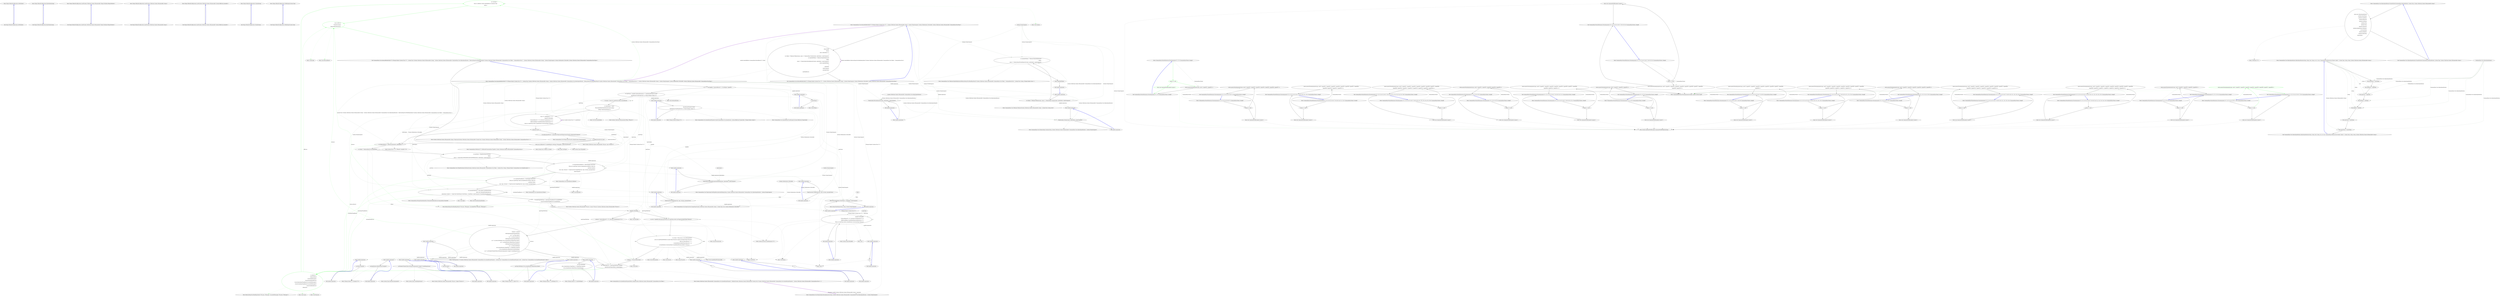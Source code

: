 digraph  {
n0 [label="Entry Ninject.IKernelConfiguration.GetModules()", span="18-18", cluster="Ninject.IKernelConfiguration.GetModules()"];
n1 [label="Exit Ninject.IKernelConfiguration.GetModules()", span="18-18", cluster="Ninject.IKernelConfiguration.GetModules()"];
n2 [label="Entry Ninject.IKernelConfiguration.HasModule(string)", span="25-25", cluster="Ninject.IKernelConfiguration.HasModule(string)"];
n3 [label="Exit Ninject.IKernelConfiguration.HasModule(string)", span="25-25", cluster="Ninject.IKernelConfiguration.HasModule(string)"];
n4 [label="Entry Ninject.IKernelConfiguration.Load(System.Collections.Generic.IEnumerable<Ninject.Modules.INinjectModule>)", span="31-31", cluster="Ninject.IKernelConfiguration.Load(System.Collections.Generic.IEnumerable<Ninject.Modules.INinjectModule>)"];
n5 [label="Exit Ninject.IKernelConfiguration.Load(System.Collections.Generic.IEnumerable<Ninject.Modules.INinjectModule>)", span="31-31", cluster="Ninject.IKernelConfiguration.Load(System.Collections.Generic.IEnumerable<Ninject.Modules.INinjectModule>)"];
n6 [label="Entry Ninject.IKernelConfiguration.Load(System.Collections.Generic.IEnumerable<string>)", span="38-38", cluster="Ninject.IKernelConfiguration.Load(System.Collections.Generic.IEnumerable<string>)"];
n7 [label="Exit Ninject.IKernelConfiguration.Load(System.Collections.Generic.IEnumerable<string>)", span="38-38", cluster="Ninject.IKernelConfiguration.Load(System.Collections.Generic.IEnumerable<string>)"];
n8 [label="Entry Ninject.IKernelConfiguration.Load(System.Collections.Generic.IEnumerable<System.Reflection.Assembly>)", span="44-44", cluster="Ninject.IKernelConfiguration.Load(System.Collections.Generic.IEnumerable<System.Reflection.Assembly>)"];
n9 [label="Exit Ninject.IKernelConfiguration.Load(System.Collections.Generic.IEnumerable<System.Reflection.Assembly>)", span="44-44", cluster="Ninject.IKernelConfiguration.Load(System.Collections.Generic.IEnumerable<System.Reflection.Assembly>)"];
n10 [label="Entry Ninject.IKernelConfiguration.Unload(string)", span="51-51", cluster="Ninject.IKernelConfiguration.Unload(string)"];
n11 [label="Exit Ninject.IKernelConfiguration.Unload(string)", span="51-51", cluster="Ninject.IKernelConfiguration.Unload(string)"];
n12 [label="Entry Ninject.IKernelConfiguration.GetBindings(System.Type)", span="58-58", cluster="Ninject.IKernelConfiguration.GetBindings(System.Type)"];
n13 [label="Exit Ninject.IKernelConfiguration.GetBindings(System.Type)", span="58-58", cluster="Ninject.IKernelConfiguration.GetBindings(System.Type)"];
d44 [label="var warnings =\r\n                from e in allErrors where nonFatalErrors.Contains(e.Tag)\r\n                select e", span="137-139", cluster="CommandLine.Core.InstanceBuilder.Build<T>(CSharpx.Maybe<System.Func<T>>, System.Func<System.Collections.Generic.IEnumerable<string>, System.Collections.Generic.IEnumerable<CommandLine.Core.OptionSpecification>, RailwaySharp.ErrorHandling.Result<System.Collections.Generic.IEnumerable<CommandLine.Core.Token>, CommandLine.Error>>, System.Collections.Generic.IEnumerable<string>, System.StringComparer, System.Globalization.CultureInfo, System.Collections.Generic.IEnumerable<CommandLine.ErrorType>)", color=green, community=1];
d3 [label="Entry CommandLine.Core.InstanceBuilder.Build<T>(CSharpx.Maybe<System.Func<T>>, System.Func<System.Collections.Generic.IEnumerable<string>, System.Collections.Generic.IEnumerable<CommandLine.Core.OptionSpecification>, RailwaySharp.ErrorHandling.Result<System.Collections.Generic.IEnumerable<CommandLine.Core.Token>, CommandLine.Error>>, System.Collections.Generic.IEnumerable<string>, System.StringComparer, System.Globalization.CultureInfo, System.Collections.Generic.IEnumerable<CommandLine.ErrorType>)", span="37-37", cluster="CommandLine.Core.InstanceBuilder.Build<T>(CSharpx.Maybe<System.Func<T>>, System.Func<System.Collections.Generic.IEnumerable<string>, System.Collections.Generic.IEnumerable<CommandLine.Core.OptionSpecification>, RailwaySharp.ErrorHandling.Result<System.Collections.Generic.IEnumerable<CommandLine.Core.Token>, CommandLine.Error>>, System.Collections.Generic.IEnumerable<string>, System.StringComparer, System.Globalization.CultureInfo, System.Collections.Generic.IEnumerable<CommandLine.ErrorType>)"];
d43 [label="var allErrors =\r\n                tokenizerResult\r\n                    .SuccessfulMessages()\r\n                        .Concat(missingValueErrors)\r\n                        .Concat(optionSpecPropsResult.SuccessfulMessages())\r\n                        .Concat(valueSpecPropsResult.SuccessfulMessages())\r\n                        .Concat(validationErrors)\r\n                    .Memorize()", span="128-135", cluster="CommandLine.Core.InstanceBuilder.Build<T>(CSharpx.Maybe<System.Func<T>>, System.Func<System.Collections.Generic.IEnumerable<string>, System.Collections.Generic.IEnumerable<CommandLine.Core.OptionSpecification>, RailwaySharp.ErrorHandling.Result<System.Collections.Generic.IEnumerable<CommandLine.Core.Token>, CommandLine.Error>>, System.Collections.Generic.IEnumerable<string>, System.StringComparer, System.Globalization.CultureInfo, System.Collections.Generic.IEnumerable<CommandLine.ErrorType>)", color=green, community=0];
d45 [label="return allErrors\r\n                .Except(warnings)\r\n                .ToParserResult(instance);", span="141-143", cluster="CommandLine.Core.InstanceBuilder.Build<T>(CSharpx.Maybe<System.Func<T>>, System.Func<System.Collections.Generic.IEnumerable<string>, System.Collections.Generic.IEnumerable<CommandLine.Core.OptionSpecification>, RailwaySharp.ErrorHandling.Result<System.Collections.Generic.IEnumerable<CommandLine.Core.Token>, CommandLine.Error>>, System.Collections.Generic.IEnumerable<string>, System.StringComparer, System.Globalization.CultureInfo, System.Collections.Generic.IEnumerable<CommandLine.ErrorType>)", color=green, community=0];
d83 [label="Entry Unk.Contains", span="", cluster="Unk.Contains"];
d28 [label="var tokenizerResult = tokenizer(arguments, optionSpecs)", span="71-71", cluster="CommandLine.Core.InstanceBuilder.Build<T>(CSharpx.Maybe<System.Func<T>>, System.Func<System.Collections.Generic.IEnumerable<string>, System.Collections.Generic.IEnumerable<CommandLine.Core.OptionSpecification>, RailwaySharp.ErrorHandling.Result<System.Collections.Generic.IEnumerable<CommandLine.Core.Token>, CommandLine.Error>>, System.Collections.Generic.IEnumerable<string>, System.StringComparer, System.Globalization.CultureInfo, System.Collections.Generic.IEnumerable<CommandLine.ErrorType>)"];
d31 [label="var optionSpecPropsResult = OptionMapper.MapValues(\r\n                (from pt in specProps where pt.Specification.IsOption() select pt),\r\n                partitions.Options,\r\n                (vals, type, isScalar) => TypeConverter.ChangeType(vals, type, isScalar, parsingCulture),\r\n                nameComparer)", span="79-83", cluster="CommandLine.Core.InstanceBuilder.Build<T>(CSharpx.Maybe<System.Func<T>>, System.Func<System.Collections.Generic.IEnumerable<string>, System.Collections.Generic.IEnumerable<CommandLine.Core.OptionSpecification>, RailwaySharp.ErrorHandling.Result<System.Collections.Generic.IEnumerable<CommandLine.Core.Token>, CommandLine.Error>>, System.Collections.Generic.IEnumerable<string>, System.StringComparer, System.Globalization.CultureInfo, System.Collections.Generic.IEnumerable<CommandLine.ErrorType>)"];
d32 [label="var valueSpecPropsResult = ValueMapper.MapValues(\r\n                (from pt in specProps where pt.Specification.IsValue() select pt),\r\n                    partitions.Values,\r\n                (vals, type, isScalar) => TypeConverter.ChangeType(vals, type, isScalar, parsingCulture))", span="85-88", cluster="CommandLine.Core.InstanceBuilder.Build<T>(CSharpx.Maybe<System.Func<T>>, System.Func<System.Collections.Generic.IEnumerable<string>, System.Collections.Generic.IEnumerable<CommandLine.Core.OptionSpecification>, RailwaySharp.ErrorHandling.Result<System.Collections.Generic.IEnumerable<CommandLine.Core.Token>, CommandLine.Error>>, System.Collections.Generic.IEnumerable<string>, System.StringComparer, System.Globalization.CultureInfo, System.Collections.Generic.IEnumerable<CommandLine.ErrorType>)"];
d33 [label="var missingValueErrors = from token in partitions.Errors\r\n                                     select new MissingValueOptionError(\r\n                                         optionSpecs.Single(o => token.Text.MatchName(o.ShortName, o.LongName, nameComparer)).FromOptionSpecification())", span="90-92", cluster="CommandLine.Core.InstanceBuilder.Build<T>(CSharpx.Maybe<System.Func<T>>, System.Func<System.Collections.Generic.IEnumerable<string>, System.Collections.Generic.IEnumerable<CommandLine.Core.OptionSpecification>, RailwaySharp.ErrorHandling.Result<System.Collections.Generic.IEnumerable<CommandLine.Core.Token>, CommandLine.Error>>, System.Collections.Generic.IEnumerable<string>, System.StringComparer, System.Globalization.CultureInfo, System.Collections.Generic.IEnumerable<CommandLine.ErrorType>)"];
d42 [label="var validationErrors = specPropsWithValue.Validate(\r\n                SpecificationPropertyRules.Lookup(tokens))", span="125-126", cluster="CommandLine.Core.InstanceBuilder.Build<T>(CSharpx.Maybe<System.Func<T>>, System.Func<System.Collections.Generic.IEnumerable<string>, System.Collections.Generic.IEnumerable<CommandLine.Core.OptionSpecification>, RailwaySharp.ErrorHandling.Result<System.Collections.Generic.IEnumerable<CommandLine.Core.Token>, CommandLine.Error>>, System.Collections.Generic.IEnumerable<string>, System.StringComparer, System.Globalization.CultureInfo, System.Collections.Generic.IEnumerable<CommandLine.ErrorType>)"];
d80 [label="Entry RailwaySharp.ErrorHandling.Result<TSuccess, TMessage>.SuccessfulMessages<TSuccess, TMessage>()", span="12-12", cluster="RailwaySharp.ErrorHandling.Result<TSuccess, TMessage>.SuccessfulMessages<TSuccess, TMessage>()"];
d81 [label="Entry Unk.Concat", span="", cluster="Unk.Concat"];
d82 [label="Entry Unk.Memorize", span="", cluster="Unk.Memorize"];
d38 [label="instance = instance\r\n                    .SetProperties(specPropsWithValue,\r\n                        sp => sp.Value.IsJust(),\r\n                        sp => sp.Value.FromJust())\r\n                    .SetProperties(specPropsWithValue,\r\n                        sp => sp.Value.IsNothing() && sp.Specification.DefaultValue.IsJust(),\r\n                        sp => sp.Specification.DefaultValue.FromJust())\r\n                    .SetProperties(specPropsWithValue,\r\n                        sp => sp.Value.IsNothing()\r\n                            && sp.Specification.TargetType == TargetType.Sequence\r\n                            && sp.Specification.DefaultValue.MatchNothing(),\r\n                        sp => sp.Property.PropertyType.GetGenericArguments().Single().CreateEmptyArray())", span="101-112", cluster="CommandLine.Core.InstanceBuilder.Build<T>(CSharpx.Maybe<System.Func<T>>, System.Func<System.Collections.Generic.IEnumerable<string>, System.Collections.Generic.IEnumerable<CommandLine.Core.OptionSpecification>, RailwaySharp.ErrorHandling.Result<System.Collections.Generic.IEnumerable<CommandLine.Core.Token>, CommandLine.Error>>, System.Collections.Generic.IEnumerable<string>, System.StringComparer, System.Globalization.CultureInfo, System.Collections.Generic.IEnumerable<CommandLine.ErrorType>)"];
d41 [label="instance = (T)ctor.Invoke(values)", span="122-122", cluster="CommandLine.Core.InstanceBuilder.Build<T>(CSharpx.Maybe<System.Func<T>>, System.Func<System.Collections.Generic.IEnumerable<string>, System.Collections.Generic.IEnumerable<CommandLine.Core.OptionSpecification>, RailwaySharp.ErrorHandling.Result<System.Collections.Generic.IEnumerable<CommandLine.Core.Token>, CommandLine.Error>>, System.Collections.Generic.IEnumerable<string>, System.StringComparer, System.Globalization.CultureInfo, System.Collections.Generic.IEnumerable<CommandLine.ErrorType>)"];
d46 [label="Exit CommandLine.Core.InstanceBuilder.Build<T>(CSharpx.Maybe<System.Func<T>>, System.Func<System.Collections.Generic.IEnumerable<string>, System.Collections.Generic.IEnumerable<CommandLine.Core.OptionSpecification>, RailwaySharp.ErrorHandling.Result<System.Collections.Generic.IEnumerable<CommandLine.Core.Token>, CommandLine.Error>>, System.Collections.Generic.IEnumerable<string>, System.StringComparer, System.Globalization.CultureInfo, System.Collections.Generic.IEnumerable<CommandLine.ErrorType>)", span="37-37", cluster="CommandLine.Core.InstanceBuilder.Build<T>(CSharpx.Maybe<System.Func<T>>, System.Func<System.Collections.Generic.IEnumerable<string>, System.Collections.Generic.IEnumerable<CommandLine.Core.OptionSpecification>, RailwaySharp.ErrorHandling.Result<System.Collections.Generic.IEnumerable<CommandLine.Core.Token>, CommandLine.Error>>, System.Collections.Generic.IEnumerable<string>, System.StringComparer, System.Globalization.CultureInfo, System.Collections.Generic.IEnumerable<CommandLine.ErrorType>)"];
d84 [label="Entry Unk.Except", span="", cluster="Unk.Except"];
d85 [label="Entry Unk.ToParserResult", span="", cluster="Unk.ToParserResult"];
d0 [label="Entry CommandLine.Core.InstanceBuilder.Build<T>(CSharpx.Maybe<System.Func<T>>, System.Collections.Generic.IEnumerable<string>, System.StringComparer, System.Globalization.CultureInfo, System.Collections.Generic.IEnumerable<CommandLine.ErrorType>)", span="14-14", cluster="CommandLine.Core.InstanceBuilder.Build<T>(CSharpx.Maybe<System.Func<T>>, System.Collections.Generic.IEnumerable<string>, System.StringComparer, System.Globalization.CultureInfo, System.Collections.Generic.IEnumerable<CommandLine.ErrorType>)"];
d1 [label="return Build(\r\n                factory,\r\n                (args, optionSpecs) =>\r\n                    {\r\n                        var tokens = Tokenizer.Tokenize(args, name => NameLookup.Contains(name, optionSpecs, nameComparer));\r\n                        var explodedTokens = Tokenizer.ExplodeOptionList(\r\n                            tokens,\r\n                            name => NameLookup.HavingSeparator(name, optionSpecs, nameComparer));\r\n                        return explodedTokens;\r\n                    },\r\n                arguments,\r\n                nameComparer,\r\n                parsingCulture,\r\n                nonFatalErrors);", span="21-34", cluster="CommandLine.Core.InstanceBuilder.Build<T>(CSharpx.Maybe<System.Func<T>>, System.Collections.Generic.IEnumerable<string>, System.StringComparer, System.Globalization.CultureInfo, System.Collections.Generic.IEnumerable<CommandLine.ErrorType>)"];
d19 [label="var typeInfo = factory.Return(f => f().GetType(), typeof(T))", span="45-45", cluster="CommandLine.Core.InstanceBuilder.Build<T>(CSharpx.Maybe<System.Func<T>>, System.Func<System.Collections.Generic.IEnumerable<string>, System.Collections.Generic.IEnumerable<CommandLine.Core.OptionSpecification>, RailwaySharp.ErrorHandling.Result<System.Collections.Generic.IEnumerable<CommandLine.Core.Token>, CommandLine.Error>>, System.Collections.Generic.IEnumerable<string>, System.StringComparer, System.Globalization.CultureInfo, System.Collections.Generic.IEnumerable<CommandLine.ErrorType>)"];
d23 [label="Func<T> makeDefault = () =>\r\n                typeof(T).IsMutable()\r\n                    ? factory.Return(f => f(), Activator.CreateInstance<T>())\r\n                    : ReflectionHelper.CreateDefaultImmutableInstance<T>(\r\n                        (from p in specProps select p.Specification.ConversionType).ToArray())", span="56-60", cluster="CommandLine.Core.InstanceBuilder.Build<T>(CSharpx.Maybe<System.Func<T>>, System.Func<System.Collections.Generic.IEnumerable<string>, System.Collections.Generic.IEnumerable<CommandLine.Core.OptionSpecification>, RailwaySharp.ErrorHandling.Result<System.Collections.Generic.IEnumerable<CommandLine.Core.Token>, CommandLine.Error>>, System.Collections.Generic.IEnumerable<string>, System.StringComparer, System.Globalization.CultureInfo, System.Collections.Generic.IEnumerable<CommandLine.ErrorType>)"];
d98 [label="typeof(T).IsMutable()\r\n                    ? factory.Return(f => f(), Activator.CreateInstance<T>())\r\n                    : ReflectionHelper.CreateDefaultImmutableInstance<T>(\r\n                        (from p in specProps select p.Specification.ConversionType).ToArray())", span="57-60", cluster="lambda expression"];
d24 [label="arguments.Any()", span="62-62", cluster="CommandLine.Core.InstanceBuilder.Build<T>(CSharpx.Maybe<System.Func<T>>, System.Func<System.Collections.Generic.IEnumerable<string>, System.Collections.Generic.IEnumerable<CommandLine.Core.OptionSpecification>, RailwaySharp.ErrorHandling.Result<System.Collections.Generic.IEnumerable<CommandLine.Core.Token>, CommandLine.Error>>, System.Collections.Generic.IEnumerable<string>, System.StringComparer, System.Globalization.CultureInfo, System.Collections.Generic.IEnumerable<CommandLine.ErrorType>)"];
d25 [label="var preprocessorErrors = arguments.Preprocess(PreprocessorGuards.Lookup(nameComparer))", span="64-64", cluster="CommandLine.Core.InstanceBuilder.Build<T>(CSharpx.Maybe<System.Func<T>>, System.Func<System.Collections.Generic.IEnumerable<string>, System.Collections.Generic.IEnumerable<CommandLine.Core.OptionSpecification>, RailwaySharp.ErrorHandling.Result<System.Collections.Generic.IEnumerable<CommandLine.Core.Token>, CommandLine.Error>>, System.Collections.Generic.IEnumerable<string>, System.StringComparer, System.Globalization.CultureInfo, System.Collections.Generic.IEnumerable<CommandLine.ErrorType>)"];
d30 [label="var partitions = TokenPartitioner.Partition(\r\n                tokens,\r\n                name => TypeLookup.FindTypeDescriptorAndSibling(name, optionSpecs, nameComparer))", span="75-77", cluster="CommandLine.Core.InstanceBuilder.Build<T>(CSharpx.Maybe<System.Func<T>>, System.Func<System.Collections.Generic.IEnumerable<string>, System.Collections.Generic.IEnumerable<CommandLine.Core.OptionSpecification>, RailwaySharp.ErrorHandling.Result<System.Collections.Generic.IEnumerable<CommandLine.Core.Token>, CommandLine.Error>>, System.Collections.Generic.IEnumerable<string>, System.StringComparer, System.Globalization.CultureInfo, System.Collections.Generic.IEnumerable<CommandLine.ErrorType>)"];
d106 [label="TypeLookup.FindTypeDescriptorAndSibling(name, optionSpecs, nameComparer)", span="77-77", cluster="lambda expression"];
d110 [label="TypeConverter.ChangeType(vals, type, isScalar, parsingCulture)", span="82-82", cluster="lambda expression"];
d114 [label="TypeConverter.ChangeType(vals, type, isScalar, parsingCulture)", span="88-88", cluster="lambda expression"];
d117 [label="token.Text.MatchName(o.ShortName, o.LongName, nameComparer)", span="92-92", cluster="lambda expression"];
d37 [label="instance = factory.Return(f => f(), Activator.CreateInstance<T>())", span="100-100", cluster="CommandLine.Core.InstanceBuilder.Build<T>(CSharpx.Maybe<System.Func<T>>, System.Func<System.Collections.Generic.IEnumerable<string>, System.Collections.Generic.IEnumerable<CommandLine.Core.OptionSpecification>, RailwaySharp.ErrorHandling.Result<System.Collections.Generic.IEnumerable<CommandLine.Core.Token>, CommandLine.Error>>, System.Collections.Generic.IEnumerable<string>, System.StringComparer, System.Globalization.CultureInfo, System.Collections.Generic.IEnumerable<CommandLine.ErrorType>)"];
d22 [label="var optionSpecs = specs\r\n                .ThrowingValidate(SpecificationGuards.Lookup)\r\n                .OfType<OptionSpecification>()", span="52-54", cluster="CommandLine.Core.InstanceBuilder.Build<T>(CSharpx.Maybe<System.Func<T>>, System.Func<System.Collections.Generic.IEnumerable<string>, System.Collections.Generic.IEnumerable<CommandLine.Core.OptionSpecification>, RailwaySharp.ErrorHandling.Result<System.Collections.Generic.IEnumerable<CommandLine.Core.Token>, CommandLine.Error>>, System.Collections.Generic.IEnumerable<string>, System.StringComparer, System.Globalization.CultureInfo, System.Collections.Generic.IEnumerable<CommandLine.ErrorType>)"];
d26 [label="preprocessorErrors.Any()", span="65-65", cluster="CommandLine.Core.InstanceBuilder.Build<T>(CSharpx.Maybe<System.Func<T>>, System.Func<System.Collections.Generic.IEnumerable<string>, System.Collections.Generic.IEnumerable<CommandLine.Core.OptionSpecification>, RailwaySharp.ErrorHandling.Result<System.Collections.Generic.IEnumerable<CommandLine.Core.Token>, CommandLine.Error>>, System.Collections.Generic.IEnumerable<string>, System.StringComparer, System.Globalization.CultureInfo, System.Collections.Generic.IEnumerable<CommandLine.ErrorType>)"];
d29 [label="var tokens = tokenizerResult.SucceededWith()", span="73-73", cluster="CommandLine.Core.InstanceBuilder.Build<T>(CSharpx.Maybe<System.Func<T>>, System.Func<System.Collections.Generic.IEnumerable<string>, System.Collections.Generic.IEnumerable<CommandLine.Core.OptionSpecification>, RailwaySharp.ErrorHandling.Result<System.Collections.Generic.IEnumerable<CommandLine.Core.Token>, CommandLine.Error>>, System.Collections.Generic.IEnumerable<string>, System.StringComparer, System.Globalization.CultureInfo, System.Collections.Generic.IEnumerable<CommandLine.ErrorType>)"];
d58 [label="Entry System.Func<T1, T2, TResult>.Invoke(T1, T2)", span="0-0", cluster="System.Func<T1, T2, TResult>.Invoke(T1, T2)"];
d20 [label="var specProps = typeInfo.GetSpecifications(pi => SpecificationProperty.Create(\r\n                    Specification.FromProperty(pi), pi, Maybe.Nothing<object>()))", span="47-48", cluster="CommandLine.Core.InstanceBuilder.Build<T>(CSharpx.Maybe<System.Func<T>>, System.Func<System.Collections.Generic.IEnumerable<string>, System.Collections.Generic.IEnumerable<CommandLine.Core.OptionSpecification>, RailwaySharp.ErrorHandling.Result<System.Collections.Generic.IEnumerable<CommandLine.Core.Token>, CommandLine.Error>>, System.Collections.Generic.IEnumerable<string>, System.StringComparer, System.Globalization.CultureInfo, System.Collections.Generic.IEnumerable<CommandLine.ErrorType>)"];
d61 [label="Entry CommandLine.Core.Specification.IsOption()", span="10-10", cluster="CommandLine.Core.Specification.IsOption()"];
d62 [label="Entry Unk.MapValues", span="", cluster="Unk.MapValues"];
d109 [label="Entry lambda expression", span="82-82", cluster="lambda expression"];
d34 [label="var specPropsWithValue = optionSpecPropsResult.SucceededWith()\r\n                .Concat(valueSpecPropsResult.SucceededWith())", span="94-95", cluster="CommandLine.Core.InstanceBuilder.Build<T>(CSharpx.Maybe<System.Func<T>>, System.Func<System.Collections.Generic.IEnumerable<string>, System.Collections.Generic.IEnumerable<CommandLine.Core.OptionSpecification>, RailwaySharp.ErrorHandling.Result<System.Collections.Generic.IEnumerable<CommandLine.Core.Token>, CommandLine.Error>>, System.Collections.Generic.IEnumerable<string>, System.StringComparer, System.Globalization.CultureInfo, System.Collections.Generic.IEnumerable<CommandLine.ErrorType>)"];
d63 [label="Entry CommandLine.Core.Specification.IsValue()", span="15-15", cluster="CommandLine.Core.Specification.IsValue()"];
d113 [label="Entry lambda expression", span="88-88", cluster="lambda expression"];
d64 [label="Entry CommandLine.MissingValueOptionError.MissingValueOptionError(CommandLine.NameInfo)", span="269-269", cluster="CommandLine.MissingValueOptionError.MissingValueOptionError(CommandLine.NameInfo)"];
d65 [label="Entry Unk.Single", span="", cluster="Unk.Single"];
d66 [label="Entry Unk.FromOptionSpecification", span="", cluster="Unk.FromOptionSpecification"];
d116 [label="Entry lambda expression", span="92-92", cluster="lambda expression"];
d78 [label="Entry CommandLine.Core.SpecificationPropertyRules.Lookup(System.Collections.Generic.IEnumerable<CommandLine.Core.Token>)", span="12-12", cluster="CommandLine.Core.SpecificationPropertyRules.Lookup(System.Collections.Generic.IEnumerable<CommandLine.Core.Token>)"];
d79 [label="Entry System.Collections.Generic.IEnumerable<CommandLine.Core.SpecificationProperty>.Validate(System.Collections.Generic.IEnumerable<System.Func<System.Collections.Generic.IEnumerable<CommandLine.Core.SpecificationProperty>, System.Collections.Generic.IEnumerable<CommandLine.Error>>>)", span="40-40", cluster="System.Collections.Generic.IEnumerable<CommandLine.Core.SpecificationProperty>.Validate(System.Collections.Generic.IEnumerable<System.Func<System.Collections.Generic.IEnumerable<CommandLine.Core.SpecificationProperty>, System.Collections.Generic.IEnumerable<CommandLine.Error>>>)"];
d70 [label="Entry T.SetProperties<T>(System.Collections.Generic.IEnumerable<CommandLine.Core.SpecificationProperty>, System.Func<CommandLine.Core.SpecificationProperty, bool>, System.Func<CommandLine.Core.SpecificationProperty, object>)", span="82-82", cluster="T.SetProperties<T>(System.Collections.Generic.IEnumerable<CommandLine.Core.SpecificationProperty>, System.Func<CommandLine.Core.SpecificationProperty, bool>, System.Func<CommandLine.Core.SpecificationProperty, object>)"];
d123 [label="Entry lambda expression", span="103-103", cluster="lambda expression"];
d127 [label="Entry lambda expression", span="104-104", cluster="lambda expression"];
d131 [label="Entry lambda expression", span="106-106", cluster="lambda expression"];
d135 [label="Entry lambda expression", span="107-107", cluster="lambda expression"];
d138 [label="Entry lambda expression", span="109-111", cluster="lambda expression"];
d142 [label="Entry lambda expression", span="112-112", cluster="lambda expression"];
d39 [label="var ctor = typeInfo.GetConstructor((from sp in specProps select sp.Property.PropertyType).ToArray())", span="116-116", cluster="CommandLine.Core.InstanceBuilder.Build<T>(CSharpx.Maybe<System.Func<T>>, System.Func<System.Collections.Generic.IEnumerable<string>, System.Collections.Generic.IEnumerable<CommandLine.Core.OptionSpecification>, RailwaySharp.ErrorHandling.Result<System.Collections.Generic.IEnumerable<CommandLine.Core.Token>, CommandLine.Error>>, System.Collections.Generic.IEnumerable<string>, System.StringComparer, System.Globalization.CultureInfo, System.Collections.Generic.IEnumerable<CommandLine.ErrorType>)"];
d40 [label="var values = (from prms in ctor.GetParameters()\r\n                              join sp in specPropsWithValue on prms.Name.ToLower() equals sp.Property.Name.ToLower()\r\n                              select sp.Value.Return(v => v,\r\n                                    sp.Specification.DefaultValue.Return(d => d,\r\n                                        sp.Specification.ConversionType.CreateDefaultForImmutable()))).ToArray()", span="117-121", cluster="CommandLine.Core.InstanceBuilder.Build<T>(CSharpx.Maybe<System.Func<T>>, System.Func<System.Collections.Generic.IEnumerable<string>, System.Collections.Generic.IEnumerable<CommandLine.Core.OptionSpecification>, RailwaySharp.ErrorHandling.Result<System.Collections.Generic.IEnumerable<CommandLine.Core.Token>, CommandLine.Error>>, System.Collections.Generic.IEnumerable<string>, System.StringComparer, System.Globalization.CultureInfo, System.Collections.Generic.IEnumerable<CommandLine.ErrorType>)"];
d77 [label="Entry Unk.Invoke", span="", cluster="Unk.Invoke"];
d27 [label="return new NotParsed<T>(makeDefault().GetType().ToTypeInfo(), preprocessorErrors);", span="67-67", cluster="CommandLine.Core.InstanceBuilder.Build<T>(CSharpx.Maybe<System.Func<T>>, System.Func<System.Collections.Generic.IEnumerable<string>, System.Collections.Generic.IEnumerable<CommandLine.Core.OptionSpecification>, RailwaySharp.ErrorHandling.Result<System.Collections.Generic.IEnumerable<CommandLine.Core.Token>, CommandLine.Error>>, System.Collections.Generic.IEnumerable<string>, System.StringComparer, System.Globalization.CultureInfo, System.Collections.Generic.IEnumerable<CommandLine.ErrorType>)"];
d2 [label="Exit CommandLine.Core.InstanceBuilder.Build<T>(CSharpx.Maybe<System.Func<T>>, System.Collections.Generic.IEnumerable<string>, System.StringComparer, System.Globalization.CultureInfo, System.Collections.Generic.IEnumerable<CommandLine.ErrorType>)", span="14-14", cluster="CommandLine.Core.InstanceBuilder.Build<T>(CSharpx.Maybe<System.Func<T>>, System.Collections.Generic.IEnumerable<string>, System.StringComparer, System.Globalization.CultureInfo, System.Collections.Generic.IEnumerable<CommandLine.ErrorType>)"];
d5 [label="var tokens = Tokenizer.Tokenize(args, name => NameLookup.Contains(name, optionSpecs, nameComparer))", span="25-25", cluster="lambda expression"];
d12 [label="NameLookup.Contains(name, optionSpecs, nameComparer)", span="25-25", cluster="lambda expression"];
d6 [label="var explodedTokens = Tokenizer.ExplodeOptionList(\r\n                            tokens,\r\n                            name => NameLookup.HavingSeparator(name, optionSpecs, nameComparer))", span="26-28", cluster="lambda expression"];
d16 [label="NameLookup.HavingSeparator(name, optionSpecs, nameComparer)", span="28-28", cluster="lambda expression"];
d4 [label="Entry lambda expression", span="23-30", cluster="lambda expression"];
d47 [label="Entry Unk.Return", span="", cluster="Unk.Return"];
d86 [label="Entry lambda expression", span="45-45", cluster="lambda expression"];
d36 [label="typeInfo.IsMutable()", span="98-98", cluster="CommandLine.Core.InstanceBuilder.Build<T>(CSharpx.Maybe<System.Func<T>>, System.Func<System.Collections.Generic.IEnumerable<string>, System.Collections.Generic.IEnumerable<CommandLine.Core.OptionSpecification>, RailwaySharp.ErrorHandling.Result<System.Collections.Generic.IEnumerable<CommandLine.Core.Token>, CommandLine.Error>>, System.Collections.Generic.IEnumerable<string>, System.StringComparer, System.Globalization.CultureInfo, System.Collections.Generic.IEnumerable<CommandLine.ErrorType>)"];
d156 [label="CSharpx.Maybe<System.Func<T>>", span=""];
d157 [label=specProps, span=""];
d97 [label="Entry lambda expression", span="56-60", cluster="lambda expression"];
d99 [label="Exit lambda expression", span="56-60", cluster="lambda expression"];
d100 [label="Entry System.Type.IsMutable()", span="139-139", cluster="System.Type.IsMutable()"];
d69 [label="Entry System.Activator.CreateInstance<T>()", span="0-0", cluster="System.Activator.CreateInstance<T>()"];
d71 [label="Entry Unk.ToArray", span="", cluster="Unk.ToArray"];
d101 [label="Entry Unk.>", span="", cluster="Unk.>"];
d102 [label="Entry lambda expression", span="58-58", cluster="lambda expression"];
d51 [label="Entry System.Collections.Generic.IEnumerable<TSource>.Any<TSource>()", span="0-0", cluster="System.Collections.Generic.IEnumerable<TSource>.Any<TSource>()"];
d52 [label="Entry CommandLine.Core.PreprocessorGuards.Lookup(System.StringComparer)", span="11-11", cluster="CommandLine.Core.PreprocessorGuards.Lookup(System.StringComparer)"];
d53 [label="Entry System.Collections.Generic.IEnumerable<string>.Preprocess(System.Collections.Generic.IEnumerable<System.Func<System.Collections.Generic.IEnumerable<string>, System.Collections.Generic.IEnumerable<CommandLine.Error>>>)", span="11-11", cluster="System.Collections.Generic.IEnumerable<string>.Preprocess(System.Collections.Generic.IEnumerable<System.Func<System.Collections.Generic.IEnumerable<string>, System.Collections.Generic.IEnumerable<CommandLine.Error>>>)"];
d60 [label="Entry CommandLine.Core.TokenPartitioner.Partition(System.Collections.Generic.IEnumerable<CommandLine.Core.Token>, System.Func<string, CSharpx.Maybe<CommandLine.Core.TypeDescriptor>>)", span="12-12", cluster="CommandLine.Core.TokenPartitioner.Partition(System.Collections.Generic.IEnumerable<CommandLine.Core.Token>, System.Func<string, CSharpx.Maybe<CommandLine.Core.TypeDescriptor>>)"];
d105 [label="Entry lambda expression", span="77-77", cluster="lambda expression"];
d158 [label="System.StringComparer", span=""];
d159 [label=optionSpecs, span=""];
d107 [label="Exit lambda expression", span="77-77", cluster="lambda expression"];
d108 [label="Entry CommandLine.Core.TypeLookup.FindTypeDescriptorAndSibling(string, System.Collections.Generic.IEnumerable<CommandLine.Core.OptionSpecification>, System.StringComparer)", span="23-23", cluster="CommandLine.Core.TypeLookup.FindTypeDescriptorAndSibling(string, System.Collections.Generic.IEnumerable<CommandLine.Core.OptionSpecification>, System.StringComparer)"];
d160 [label="System.Globalization.CultureInfo", span=""];
d111 [label="Exit lambda expression", span="82-82", cluster="lambda expression"];
d112 [label="Entry CommandLine.Core.TypeConverter.ChangeType(System.Collections.Generic.IEnumerable<string>, System.Type, bool, System.Globalization.CultureInfo)", span="13-13", cluster="CommandLine.Core.TypeConverter.ChangeType(System.Collections.Generic.IEnumerable<string>, System.Type, bool, System.Globalization.CultureInfo)"];
d115 [label="Exit lambda expression", span="88-88", cluster="lambda expression"];
d161 [label=token, span=""];
d118 [label="Exit lambda expression", span="92-92", cluster="lambda expression"];
d119 [label="Entry string.MatchName(string, string, System.StringComparer)", span="8-8", cluster="string.MatchName(string, string, System.StringComparer)"];
d120 [label="Entry lambda expression", span="100-100", cluster="lambda expression"];
d21 [label="var specs = from pt in specProps select pt.Specification", span="50-50", cluster="CommandLine.Core.InstanceBuilder.Build<T>(CSharpx.Maybe<System.Func<T>>, System.Func<System.Collections.Generic.IEnumerable<string>, System.Collections.Generic.IEnumerable<CommandLine.Core.OptionSpecification>, RailwaySharp.ErrorHandling.Result<System.Collections.Generic.IEnumerable<CommandLine.Core.Token>, CommandLine.Error>>, System.Collections.Generic.IEnumerable<string>, System.StringComparer, System.Globalization.CultureInfo, System.Collections.Generic.IEnumerable<CommandLine.ErrorType>)"];
d49 [label="Entry Unk.ThrowingValidate", span="", cluster="Unk.ThrowingValidate"];
d50 [label="Entry System.Collections.IEnumerable.OfType<TResult>()", span="0-0", cluster="System.Collections.IEnumerable.OfType<TResult>()"];
d59 [label="Entry RailwaySharp.ErrorHandling.Result<TSuccess, TMessage>.SucceededWith<TSuccess, TMessage>()", span="653-653", cluster="RailwaySharp.ErrorHandling.Result<TSuccess, TMessage>.SucceededWith<TSuccess, TMessage>()"];
d48 [label="Entry Unk.GetSpecifications", span="", cluster="Unk.GetSpecifications"];
d91 [label="Entry lambda expression", span="47-48", cluster="lambda expression"];
d35 [label="T instance", span="97-97", cluster="CommandLine.Core.InstanceBuilder.Build<T>(CSharpx.Maybe<System.Func<T>>, System.Func<System.Collections.Generic.IEnumerable<string>, System.Collections.Generic.IEnumerable<CommandLine.Core.OptionSpecification>, RailwaySharp.ErrorHandling.Result<System.Collections.Generic.IEnumerable<CommandLine.Core.Token>, CommandLine.Error>>, System.Collections.Generic.IEnumerable<string>, System.StringComparer, System.Globalization.CultureInfo, System.Collections.Generic.IEnumerable<CommandLine.ErrorType>)"];
d67 [label="Entry System.Collections.Generic.IEnumerable<TSource>.Concat<TSource>(System.Collections.Generic.IEnumerable<TSource>)", span="0-0", cluster="System.Collections.Generic.IEnumerable<TSource>.Concat<TSource>(System.Collections.Generic.IEnumerable<TSource>)"];
d18 [label="Entry CommandLine.Core.NameLookup.HavingSeparator(string, System.Collections.Generic.IEnumerable<CommandLine.Core.OptionSpecification>, System.StringComparer)", span="16-16", cluster="CommandLine.Core.NameLookup.HavingSeparator(string, System.Collections.Generic.IEnumerable<CommandLine.Core.OptionSpecification>, System.StringComparer)"];
d125 [label="Exit lambda expression", span="103-103", cluster="lambda expression"];
d124 [label="sp.Value.IsJust()", span="103-103", cluster="lambda expression"];
d129 [label="Exit lambda expression", span="104-104", cluster="lambda expression"];
d128 [label="sp.Value.FromJust()", span="104-104", cluster="lambda expression"];
d133 [label="Exit lambda expression", span="106-106", cluster="lambda expression"];
d132 [label="sp.Value.IsNothing() && sp.Specification.DefaultValue.IsJust()", span="106-106", cluster="lambda expression"];
d137 [label="Exit lambda expression", span="107-107", cluster="lambda expression"];
d136 [label="sp.Specification.DefaultValue.FromJust()", span="107-107", cluster="lambda expression"];
d140 [label="Exit lambda expression", span="109-111", cluster="lambda expression"];
d139 [label="sp.Value.IsNothing()\r\n                            && sp.Specification.TargetType == TargetType.Sequence\r\n                            && sp.Specification.DefaultValue.MatchNothing()", span="109-111", cluster="lambda expression"];
d144 [label="Exit lambda expression", span="112-112", cluster="lambda expression"];
d143 [label="sp.Property.PropertyType.GetGenericArguments().Single().CreateEmptyArray()", span="112-112", cluster="lambda expression"];
d72 [label="Entry Unk.GetConstructor", span="", cluster="Unk.GetConstructor"];
d73 [label="Entry Unk.GetParameters", span="", cluster="Unk.GetParameters"];
d74 [label="Entry Unk.ToLower", span="", cluster="Unk.ToLower"];
d75 [label="Entry string.ToLower()", span="0-0", cluster="string.ToLower()"];
d76 [label="Entry Unk.CreateDefaultForImmutable", span="", cluster="Unk.CreateDefaultForImmutable"];
d148 [label="Entry lambda expression", span="119-119", cluster="lambda expression"];
d151 [label="Entry lambda expression", span="120-120", cluster="lambda expression"];
d54 [label="Entry CommandLine.NotParsed<T>.NotParsed(CommandLine.TypeInfo, System.Collections.Generic.IEnumerable<CommandLine.Error>)", span="163-163", cluster="CommandLine.NotParsed<T>.NotParsed(CommandLine.TypeInfo, System.Collections.Generic.IEnumerable<CommandLine.Error>)"];
d55 [label="Entry System.Func<TResult>.Invoke()", span="0-0", cluster="System.Func<TResult>.Invoke()"];
d56 [label="Entry object.GetType()", span="0-0", cluster="object.GetType()"];
d57 [label="Entry System.Type.ToTypeInfo()", span="174-174", cluster="System.Type.ToTypeInfo()"];
d154 [label="System.StringComparer", span=""];
d9 [label="Entry CommandLine.Core.Tokenizer.Tokenize(System.Collections.Generic.IEnumerable<string>, System.Func<string, bool>)", span="13-13", cluster="CommandLine.Core.Tokenizer.Tokenize(System.Collections.Generic.IEnumerable<string>, System.Func<string, bool>)"];
d11 [label="Entry lambda expression", span="25-25", cluster="lambda expression"];
d155 [label="System.Collections.Generic.IEnumerable<CommandLine.Core.OptionSpecification>", span=""];
d13 [label="Exit lambda expression", span="25-25", cluster="lambda expression"];
d14 [label="Entry CommandLine.Core.NameLookup.Contains(string, System.Collections.Generic.IEnumerable<CommandLine.Core.OptionSpecification>, System.StringComparer)", span="11-11", cluster="CommandLine.Core.NameLookup.Contains(string, System.Collections.Generic.IEnumerable<CommandLine.Core.OptionSpecification>, System.StringComparer)"];
d7 [label="return explodedTokens;", span="29-29", cluster="lambda expression"];
d10 [label="Entry CommandLine.Core.Tokenizer.ExplodeOptionList(RailwaySharp.ErrorHandling.Result<System.Collections.Generic.IEnumerable<CommandLine.Core.Token>, CommandLine.Error>, System.Func<string, CSharpx.Maybe<char>>)", span="46-46", cluster="CommandLine.Core.Tokenizer.ExplodeOptionList(RailwaySharp.ErrorHandling.Result<System.Collections.Generic.IEnumerable<CommandLine.Core.Token>, CommandLine.Error>, System.Func<string, CSharpx.Maybe<char>>)"];
d15 [label="Entry lambda expression", span="28-28", cluster="lambda expression"];
d17 [label="Exit lambda expression", span="28-28", cluster="lambda expression"];
d8 [label="Exit lambda expression", span="23-30", cluster="lambda expression"];
d88 [label="Exit lambda expression", span="45-45", cluster="lambda expression"];
d87 [label="f().GetType()", span="45-45", cluster="lambda expression"];
d68 [label="Entry Unk.IsMutable", span="", cluster="Unk.IsMutable"];
d104 [label="Exit lambda expression", span="58-58", cluster="lambda expression"];
d103 [label="f()", span="58-58", cluster="lambda expression"];
d122 [label="Exit lambda expression", span="100-100", cluster="lambda expression"];
d121 [label="f()", span="100-100", cluster="lambda expression"];
d93 [label="Exit lambda expression", span="47-48", cluster="lambda expression"];
d92 [label="SpecificationProperty.Create(\r\n                    Specification.FromProperty(pi), pi, Maybe.Nothing<object>())", span="47-48", cluster="lambda expression"];
d126 [label="Entry CSharpx.Maybe<T>.IsJust<T>()", span="326-326", cluster="CSharpx.Maybe<T>.IsJust<T>()"];
d130 [label="Entry CSharpx.Maybe<T>.FromJust<T>()", span="342-342", cluster="CSharpx.Maybe<T>.FromJust<T>()"];
d134 [label="Entry CSharpx.Maybe<T>.IsNothing<T>()", span="334-334", cluster="CSharpx.Maybe<T>.IsNothing<T>()"];
d141 [label="Entry CSharpx.Maybe<T>.MatchNothing()", span="57-57", cluster="CSharpx.Maybe<T>.MatchNothing()"];
d145 [label="Entry System.Type.GetGenericArguments()", span="0-0", cluster="System.Type.GetGenericArguments()"];
d146 [label="Entry System.Collections.Generic.IEnumerable<TSource>.Single<TSource>()", span="0-0", cluster="System.Collections.Generic.IEnumerable<TSource>.Single<TSource>()"];
d147 [label="Entry System.Type.CreateEmptyArray()", span="125-125", cluster="System.Type.CreateEmptyArray()"];
d150 [label="Exit lambda expression", span="119-119", cluster="lambda expression"];
d149 [label=v, span="119-119", cluster="lambda expression"];
d153 [label="Exit lambda expression", span="120-120", cluster="lambda expression"];
d152 [label=d, span="120-120", cluster="lambda expression"];
d89 [label="Entry Unk.f", span="", cluster="Unk.f"];
d90 [label="Entry Unk.GetType", span="", cluster="Unk.GetType"];
d94 [label="Entry CommandLine.Core.Specification.FromProperty(System.Reflection.PropertyInfo)", span="105-105", cluster="CommandLine.Core.Specification.FromProperty(System.Reflection.PropertyInfo)"];
d95 [label="Entry CSharpx.Maybe.Nothing<T>()", span="116-116", cluster="CSharpx.Maybe.Nothing<T>()"];
d96 [label="Entry CommandLine.Core.SpecificationProperty.Create(CommandLine.Core.Specification, System.Reflection.PropertyInfo, CSharpx.Maybe<object>)", span="21-21", cluster="CommandLine.Core.SpecificationProperty.Create(CommandLine.Core.Specification, System.Reflection.PropertyInfo, CSharpx.Maybe<object>)"];
m1_0 [label="Entry CommandLine.ParserExtensions.ParseArguments<T1, T2>(CommandLine.Parser, string[])", span="24-24", cluster="CommandLine.ParserExtensions.ParseArguments<T1, T2>(CommandLine.Parser, string[])", file="InstanceChooserTests.cs"];
m1_1 [label="parser == null", span="26-26", cluster="CommandLine.ParserExtensions.ParseArguments<T1, T2>(CommandLine.Parser, string[])", file="InstanceChooserTests.cs", color=green, community=0];
m1_3 [label="return parser.ParseArguments(args, new[] { typeof(T1), typeof(T2) });", span="28-28", cluster="CommandLine.ParserExtensions.ParseArguments<T1, T2>(CommandLine.Parser, string[])", file="InstanceChooserTests.cs"];
m1_2 [label="throw new ArgumentNullException(''parser'');", span="26-26", cluster="CommandLine.ParserExtensions.ParseArguments<T1, T2>(CommandLine.Parser, string[])", file="InstanceChooserTests.cs", color=green, community=0];
m1_4 [label="Exit CommandLine.ParserExtensions.ParseArguments<T1, T2>(CommandLine.Parser, string[])", span="24-24", cluster="CommandLine.ParserExtensions.ParseArguments<T1, T2>(CommandLine.Parser, string[])", file="InstanceChooserTests.cs"];
m1_42 [label="Entry CommandLine.ParserExtensions.ParseArguments<T1, T2, T3, T4, T5, T6, T7, T8, T9, T10>(CommandLine.Parser, string[])", span="221-221", cluster="CommandLine.ParserExtensions.ParseArguments<T1, T2, T3, T4, T5, T6, T7, T8, T9, T10>(CommandLine.Parser, string[])", file="InstanceChooserTests.cs"];
m1_43 [label="parser == null", span="223-223", cluster="CommandLine.ParserExtensions.ParseArguments<T1, T2, T3, T4, T5, T6, T7, T8, T9, T10>(CommandLine.Parser, string[])", file="InstanceChooserTests.cs"];
m1_45 [label="return parser.ParseArguments(args, new[] { typeof(T1), typeof(T2), typeof(T3), typeof(T4), typeof(T5), typeof(T6), typeof(T7), typeof(T8),\r\n                typeof(T9), typeof(T10) });", span="225-226", cluster="CommandLine.ParserExtensions.ParseArguments<T1, T2, T3, T4, T5, T6, T7, T8, T9, T10>(CommandLine.Parser, string[])", file="InstanceChooserTests.cs"];
m1_44 [label="throw new ArgumentNullException(''parser'');", span="223-223", cluster="CommandLine.ParserExtensions.ParseArguments<T1, T2, T3, T4, T5, T6, T7, T8, T9, T10>(CommandLine.Parser, string[])", file="InstanceChooserTests.cs"];
m1_46 [label="Exit CommandLine.ParserExtensions.ParseArguments<T1, T2, T3, T4, T5, T6, T7, T8, T9, T10>(CommandLine.Parser, string[])", span="221-221", cluster="CommandLine.ParserExtensions.ParseArguments<T1, T2, T3, T4, T5, T6, T7, T8, T9, T10>(CommandLine.Parser, string[])", file="InstanceChooserTests.cs"];
m1_27 [label="Entry CommandLine.ParserExtensions.ParseArguments<T1, T2, T3, T4, T5, T6, T7>(CommandLine.Parser, string[])", span="139-139", cluster="CommandLine.ParserExtensions.ParseArguments<T1, T2, T3, T4, T5, T6, T7>(CommandLine.Parser, string[])", file="InstanceChooserTests.cs"];
m1_28 [label="parser == null", span="141-141", cluster="CommandLine.ParserExtensions.ParseArguments<T1, T2, T3, T4, T5, T6, T7>(CommandLine.Parser, string[])", file="InstanceChooserTests.cs"];
m1_30 [label="return parser.ParseArguments(args, new[] { typeof(T1), typeof(T2), typeof(T3), typeof(T4), typeof(T5), typeof(T6), typeof(T7) });", span="143-143", cluster="CommandLine.ParserExtensions.ParseArguments<T1, T2, T3, T4, T5, T6, T7>(CommandLine.Parser, string[])", file="InstanceChooserTests.cs"];
m1_29 [label="throw new ArgumentNullException(''parser'');", span="141-141", cluster="CommandLine.ParserExtensions.ParseArguments<T1, T2, T3, T4, T5, T6, T7>(CommandLine.Parser, string[])", file="InstanceChooserTests.cs"];
m1_31 [label="Exit CommandLine.ParserExtensions.ParseArguments<T1, T2, T3, T4, T5, T6, T7>(CommandLine.Parser, string[])", span="139-139", cluster="CommandLine.ParserExtensions.ParseArguments<T1, T2, T3, T4, T5, T6, T7>(CommandLine.Parser, string[])", file="InstanceChooserTests.cs"];
m1_52 [label="Entry CommandLine.ParserExtensions.ParseArguments<T1, T2, T3, T4, T5, T6, T7, T8, T9, T10, T11, T12>(CommandLine.Parser, string[])", span="282-282", cluster="CommandLine.ParserExtensions.ParseArguments<T1, T2, T3, T4, T5, T6, T7, T8, T9, T10, T11, T12>(CommandLine.Parser, string[])", file="InstanceChooserTests.cs"];
m1_53 [label="parser == null", span="284-284", cluster="CommandLine.ParserExtensions.ParseArguments<T1, T2, T3, T4, T5, T6, T7, T8, T9, T10, T11, T12>(CommandLine.Parser, string[])", file="InstanceChooserTests.cs"];
m1_55 [label="return parser.ParseArguments(args, new[] { typeof(T1), typeof(T2), typeof(T3), typeof(T4), typeof(T5), typeof(T6), typeof(T7), typeof(T8),\r\n                typeof(T9), typeof(T10), typeof(T11), typeof(T12) });", span="286-287", cluster="CommandLine.ParserExtensions.ParseArguments<T1, T2, T3, T4, T5, T6, T7, T8, T9, T10, T11, T12>(CommandLine.Parser, string[])", file="InstanceChooserTests.cs"];
m1_54 [label="throw new ArgumentNullException(''parser'');", span="284-284", cluster="CommandLine.ParserExtensions.ParseArguments<T1, T2, T3, T4, T5, T6, T7, T8, T9, T10, T11, T12>(CommandLine.Parser, string[])", file="InstanceChooserTests.cs"];
m1_56 [label="Exit CommandLine.ParserExtensions.ParseArguments<T1, T2, T3, T4, T5, T6, T7, T8, T9, T10, T11, T12>(CommandLine.Parser, string[])", span="282-282", cluster="CommandLine.ParserExtensions.ParseArguments<T1, T2, T3, T4, T5, T6, T7, T8, T9, T10, T11, T12>(CommandLine.Parser, string[])", file="InstanceChooserTests.cs"];
m1_72 [label="Entry CommandLine.ParserExtensions.ParseArguments<T1, T2, T3, T4, T5, T6, T7, T8, T9, T10, T11, T12, T13, T14, T15, T16>(CommandLine.Parser, string[])", span="416-416", cluster="CommandLine.ParserExtensions.ParseArguments<T1, T2, T3, T4, T5, T6, T7, T8, T9, T10, T11, T12, T13, T14, T15, T16>(CommandLine.Parser, string[])", file="InstanceChooserTests.cs"];
m1_73 [label="parser == null", span="418-418", cluster="CommandLine.ParserExtensions.ParseArguments<T1, T2, T3, T4, T5, T6, T7, T8, T9, T10, T11, T12, T13, T14, T15, T16>(CommandLine.Parser, string[])", file="InstanceChooserTests.cs"];
m1_75 [label="return parser.ParseArguments(args, new[] { typeof(T1), typeof(T2), typeof(T3), typeof(T4), typeof(T5), typeof(T6), typeof(T7), typeof(T8),\r\n                typeof(T9), typeof(T10), typeof(T11), typeof(T12), typeof(T13), typeof(T14), typeof(T15), typeof(T16) });", span="420-421", cluster="CommandLine.ParserExtensions.ParseArguments<T1, T2, T3, T4, T5, T6, T7, T8, T9, T10, T11, T12, T13, T14, T15, T16>(CommandLine.Parser, string[])", file="InstanceChooserTests.cs"];
m1_74 [label="throw new ArgumentNullException(''parser'');", span="418-418", cluster="CommandLine.ParserExtensions.ParseArguments<T1, T2, T3, T4, T5, T6, T7, T8, T9, T10, T11, T12, T13, T14, T15, T16>(CommandLine.Parser, string[])", file="InstanceChooserTests.cs"];
m1_76 [label="Exit CommandLine.ParserExtensions.ParseArguments<T1, T2, T3, T4, T5, T6, T7, T8, T9, T10, T11, T12, T13, T14, T15, T16>(CommandLine.Parser, string[])", span="416-416", cluster="CommandLine.ParserExtensions.ParseArguments<T1, T2, T3, T4, T5, T6, T7, T8, T9, T10, T11, T12, T13, T14, T15, T16>(CommandLine.Parser, string[])", file="InstanceChooserTests.cs"];
m1_17 [label="Entry CommandLine.ParserExtensions.ParseArguments<T1, T2, T3, T4, T5>(CommandLine.Parser, string[])", span="90-90", cluster="CommandLine.ParserExtensions.ParseArguments<T1, T2, T3, T4, T5>(CommandLine.Parser, string[])", file="InstanceChooserTests.cs"];
m1_18 [label="parser == null", span="92-92", cluster="CommandLine.ParserExtensions.ParseArguments<T1, T2, T3, T4, T5>(CommandLine.Parser, string[])", file="InstanceChooserTests.cs"];
m1_20 [label="return parser.ParseArguments(args, new[] { typeof(T1), typeof(T2), typeof(T3), typeof(T4), typeof(T5) });", span="94-94", cluster="CommandLine.ParserExtensions.ParseArguments<T1, T2, T3, T4, T5>(CommandLine.Parser, string[])", file="InstanceChooserTests.cs"];
m1_19 [label="throw new ArgumentNullException(''parser'');", span="92-92", cluster="CommandLine.ParserExtensions.ParseArguments<T1, T2, T3, T4, T5>(CommandLine.Parser, string[])", file="InstanceChooserTests.cs"];
m1_21 [label="Exit CommandLine.ParserExtensions.ParseArguments<T1, T2, T3, T4, T5>(CommandLine.Parser, string[])", span="90-90", cluster="CommandLine.ParserExtensions.ParseArguments<T1, T2, T3, T4, T5>(CommandLine.Parser, string[])", file="InstanceChooserTests.cs"];
m1_47 [label="Entry CommandLine.ParserExtensions.ParseArguments<T1, T2, T3, T4, T5, T6, T7, T8, T9, T10, T11>(CommandLine.Parser, string[])", span="251-251", cluster="CommandLine.ParserExtensions.ParseArguments<T1, T2, T3, T4, T5, T6, T7, T8, T9, T10, T11>(CommandLine.Parser, string[])", file="InstanceChooserTests.cs"];
m1_48 [label="parser == null", span="253-253", cluster="CommandLine.ParserExtensions.ParseArguments<T1, T2, T3, T4, T5, T6, T7, T8, T9, T10, T11>(CommandLine.Parser, string[])", file="InstanceChooserTests.cs"];
m1_50 [label="return parser.ParseArguments(args, new[] { typeof(T1), typeof(T2), typeof(T3), typeof(T4), typeof(T5), typeof(T6), typeof(T7), typeof(T8),\r\n                typeof(T9), typeof(T10), typeof(T11) });", span="255-256", cluster="CommandLine.ParserExtensions.ParseArguments<T1, T2, T3, T4, T5, T6, T7, T8, T9, T10, T11>(CommandLine.Parser, string[])", file="InstanceChooserTests.cs"];
m1_49 [label="throw new ArgumentNullException(''parser'');", span="253-253", cluster="CommandLine.ParserExtensions.ParseArguments<T1, T2, T3, T4, T5, T6, T7, T8, T9, T10, T11>(CommandLine.Parser, string[])", file="InstanceChooserTests.cs"];
m1_51 [label="Exit CommandLine.ParserExtensions.ParseArguments<T1, T2, T3, T4, T5, T6, T7, T8, T9, T10, T11>(CommandLine.Parser, string[])", span="251-251", cluster="CommandLine.ParserExtensions.ParseArguments<T1, T2, T3, T4, T5, T6, T7, T8, T9, T10, T11>(CommandLine.Parser, string[])", file="InstanceChooserTests.cs"];
m1_7 [label="Entry CommandLine.ParserExtensions.ParseArguments<T1, T2, T3>(CommandLine.Parser, string[])", span="45-45", cluster="CommandLine.ParserExtensions.ParseArguments<T1, T2, T3>(CommandLine.Parser, string[])", file="InstanceChooserTests.cs"];
m1_8 [label="parser == null", span="47-47", cluster="CommandLine.ParserExtensions.ParseArguments<T1, T2, T3>(CommandLine.Parser, string[])", file="InstanceChooserTests.cs"];
m1_10 [label="return parser.ParseArguments(args, new[] { typeof(T1), typeof(T2), typeof(T3) });", span="49-49", cluster="CommandLine.ParserExtensions.ParseArguments<T1, T2, T3>(CommandLine.Parser, string[])", file="InstanceChooserTests.cs"];
m1_9 [label="throw new ArgumentNullException(''parser'');", span="47-47", cluster="CommandLine.ParserExtensions.ParseArguments<T1, T2, T3>(CommandLine.Parser, string[])", file="InstanceChooserTests.cs"];
m1_11 [label="Exit CommandLine.ParserExtensions.ParseArguments<T1, T2, T3>(CommandLine.Parser, string[])", span="45-45", cluster="CommandLine.ParserExtensions.ParseArguments<T1, T2, T3>(CommandLine.Parser, string[])", file="InstanceChooserTests.cs"];
m1_37 [label="Entry CommandLine.ParserExtensions.ParseArguments<T1, T2, T3, T4, T5, T6, T7, T8, T9>(CommandLine.Parser, string[])", span="192-192", cluster="CommandLine.ParserExtensions.ParseArguments<T1, T2, T3, T4, T5, T6, T7, T8, T9>(CommandLine.Parser, string[])", file="InstanceChooserTests.cs"];
m1_38 [label="parser == null", span="194-194", cluster="CommandLine.ParserExtensions.ParseArguments<T1, T2, T3, T4, T5, T6, T7, T8, T9>(CommandLine.Parser, string[])", file="InstanceChooserTests.cs"];
m1_40 [label="return parser.ParseArguments(args, new[] { typeof(T1), typeof(T2), typeof(T3), typeof(T4), typeof(T5), typeof(T6), typeof(T7), typeof(T8),\r\n                typeof(T9) });", span="196-197", cluster="CommandLine.ParserExtensions.ParseArguments<T1, T2, T3, T4, T5, T6, T7, T8, T9>(CommandLine.Parser, string[])", file="InstanceChooserTests.cs"];
m1_39 [label="throw new ArgumentNullException(''parser'');", span="194-194", cluster="CommandLine.ParserExtensions.ParseArguments<T1, T2, T3, T4, T5, T6, T7, T8, T9>(CommandLine.Parser, string[])", file="InstanceChooserTests.cs"];
m1_41 [label="Exit CommandLine.ParserExtensions.ParseArguments<T1, T2, T3, T4, T5, T6, T7, T8, T9>(CommandLine.Parser, string[])", span="192-192", cluster="CommandLine.ParserExtensions.ParseArguments<T1, T2, T3, T4, T5, T6, T7, T8, T9>(CommandLine.Parser, string[])", file="InstanceChooserTests.cs"];
m1_57 [label="Entry CommandLine.ParserExtensions.ParseArguments<T1, T2, T3, T4, T5, T6, T7, T8, T9, T10, T11, T12, T13>(CommandLine.Parser, string[])", span="314-314", cluster="CommandLine.ParserExtensions.ParseArguments<T1, T2, T3, T4, T5, T6, T7, T8, T9, T10, T11, T12, T13>(CommandLine.Parser, string[])", file="InstanceChooserTests.cs"];
m1_58 [label="parser == null", span="316-316", cluster="CommandLine.ParserExtensions.ParseArguments<T1, T2, T3, T4, T5, T6, T7, T8, T9, T10, T11, T12, T13>(CommandLine.Parser, string[])", file="InstanceChooserTests.cs"];
m1_60 [label="return parser.ParseArguments(args, new[] { typeof(T1), typeof(T2), typeof(T3), typeof(T4), typeof(T5), typeof(T6), typeof(T7), typeof(T8),\r\n                typeof(T9), typeof(T10), typeof(T11), typeof(T12), typeof(T13) });", span="318-319", cluster="CommandLine.ParserExtensions.ParseArguments<T1, T2, T3, T4, T5, T6, T7, T8, T9, T10, T11, T12, T13>(CommandLine.Parser, string[])", file="InstanceChooserTests.cs"];
m1_59 [label="throw new ArgumentNullException(''parser'');", span="316-316", cluster="CommandLine.ParserExtensions.ParseArguments<T1, T2, T3, T4, T5, T6, T7, T8, T9, T10, T11, T12, T13>(CommandLine.Parser, string[])", file="InstanceChooserTests.cs"];
m1_61 [label="Exit CommandLine.ParserExtensions.ParseArguments<T1, T2, T3, T4, T5, T6, T7, T8, T9, T10, T11, T12, T13>(CommandLine.Parser, string[])", span="314-314", cluster="CommandLine.ParserExtensions.ParseArguments<T1, T2, T3, T4, T5, T6, T7, T8, T9, T10, T11, T12, T13>(CommandLine.Parser, string[])", file="InstanceChooserTests.cs"];
m1_22 [label="Entry CommandLine.ParserExtensions.ParseArguments<T1, T2, T3, T4, T5, T6>(CommandLine.Parser, string[])", span="114-114", cluster="CommandLine.ParserExtensions.ParseArguments<T1, T2, T3, T4, T5, T6>(CommandLine.Parser, string[])", file="InstanceChooserTests.cs"];
m1_23 [label="parser == null", span="116-116", cluster="CommandLine.ParserExtensions.ParseArguments<T1, T2, T3, T4, T5, T6>(CommandLine.Parser, string[])", file="InstanceChooserTests.cs"];
m1_25 [label="return parser.ParseArguments(args, new[] { typeof(T1), typeof(T2), typeof(T3), typeof(T4), typeof(T5), typeof(T6) });", span="118-118", cluster="CommandLine.ParserExtensions.ParseArguments<T1, T2, T3, T4, T5, T6>(CommandLine.Parser, string[])", file="InstanceChooserTests.cs"];
m1_24 [label="throw new ArgumentNullException(''parser'');", span="116-116", cluster="CommandLine.ParserExtensions.ParseArguments<T1, T2, T3, T4, T5, T6>(CommandLine.Parser, string[])", file="InstanceChooserTests.cs"];
m1_26 [label="Exit CommandLine.ParserExtensions.ParseArguments<T1, T2, T3, T4, T5, T6>(CommandLine.Parser, string[])", span="114-114", cluster="CommandLine.ParserExtensions.ParseArguments<T1, T2, T3, T4, T5, T6>(CommandLine.Parser, string[])", file="InstanceChooserTests.cs"];
m1_6 [label="Entry CommandLine.Parser.ParseArguments(string[], params System.Type[])", span="129-129", cluster="CommandLine.Parser.ParseArguments(string[], params System.Type[])", file="InstanceChooserTests.cs"];
m1_62 [label="Entry CommandLine.ParserExtensions.ParseArguments<T1, T2, T3, T4, T5, T6, T7, T8, T9, T10, T11, T12, T13, T14>(CommandLine.Parser, string[])", span="347-347", cluster="CommandLine.ParserExtensions.ParseArguments<T1, T2, T3, T4, T5, T6, T7, T8, T9, T10, T11, T12, T13, T14>(CommandLine.Parser, string[])", file="InstanceChooserTests.cs"];
m1_63 [label="parser == null", span="349-349", cluster="CommandLine.ParserExtensions.ParseArguments<T1, T2, T3, T4, T5, T6, T7, T8, T9, T10, T11, T12, T13, T14>(CommandLine.Parser, string[])", file="InstanceChooserTests.cs"];
m1_65 [label="return parser.ParseArguments(args, new[] { typeof(T1), typeof(T2), typeof(T3), typeof(T4), typeof(T5), typeof(T6), typeof(T7), typeof(T8),\r\n                typeof(T9), typeof(T10), typeof(T11), typeof(T12), typeof(T13), typeof(T14) });", span="351-352", cluster="CommandLine.ParserExtensions.ParseArguments<T1, T2, T3, T4, T5, T6, T7, T8, T9, T10, T11, T12, T13, T14>(CommandLine.Parser, string[])", file="InstanceChooserTests.cs"];
m1_64 [label="throw new ArgumentNullException(''parser'');", span="349-349", cluster="CommandLine.ParserExtensions.ParseArguments<T1, T2, T3, T4, T5, T6, T7, T8, T9, T10, T11, T12, T13, T14>(CommandLine.Parser, string[])", file="InstanceChooserTests.cs"];
m1_66 [label="Exit CommandLine.ParserExtensions.ParseArguments<T1, T2, T3, T4, T5, T6, T7, T8, T9, T10, T11, T12, T13, T14>(CommandLine.Parser, string[])", span="347-347", cluster="CommandLine.ParserExtensions.ParseArguments<T1, T2, T3, T4, T5, T6, T7, T8, T9, T10, T11, T12, T13, T14>(CommandLine.Parser, string[])", file="InstanceChooserTests.cs"];
m1_67 [label="Entry CommandLine.ParserExtensions.ParseArguments<T1, T2, T3, T4, T5, T6, T7, T8, T9, T10, T11, T12, T13, T14, T15>(CommandLine.Parser, string[])", span="381-381", cluster="CommandLine.ParserExtensions.ParseArguments<T1, T2, T3, T4, T5, T6, T7, T8, T9, T10, T11, T12, T13, T14, T15>(CommandLine.Parser, string[])", file="InstanceChooserTests.cs"];
m1_68 [label="parser == null", span="383-383", cluster="CommandLine.ParserExtensions.ParseArguments<T1, T2, T3, T4, T5, T6, T7, T8, T9, T10, T11, T12, T13, T14, T15>(CommandLine.Parser, string[])", file="InstanceChooserTests.cs"];
m1_70 [label="return parser.ParseArguments(args, new[] { typeof(T1), typeof(T2), typeof(T3), typeof(T4), typeof(T5), typeof(T6), typeof(T7), typeof(T8),\r\n                typeof(T9), typeof(T10), typeof(T11), typeof(T12), typeof(T13), typeof(T14), typeof(T15) });", span="385-386", cluster="CommandLine.ParserExtensions.ParseArguments<T1, T2, T3, T4, T5, T6, T7, T8, T9, T10, T11, T12, T13, T14, T15>(CommandLine.Parser, string[])", file="InstanceChooserTests.cs"];
m1_69 [label="throw new ArgumentNullException(''parser'');", span="383-383", cluster="CommandLine.ParserExtensions.ParseArguments<T1, T2, T3, T4, T5, T6, T7, T8, T9, T10, T11, T12, T13, T14, T15>(CommandLine.Parser, string[])", file="InstanceChooserTests.cs"];
m1_71 [label="Exit CommandLine.ParserExtensions.ParseArguments<T1, T2, T3, T4, T5, T6, T7, T8, T9, T10, T11, T12, T13, T14, T15>(CommandLine.Parser, string[])", span="381-381", cluster="CommandLine.ParserExtensions.ParseArguments<T1, T2, T3, T4, T5, T6, T7, T8, T9, T10, T11, T12, T13, T14, T15>(CommandLine.Parser, string[])", file="InstanceChooserTests.cs"];
m1_5 [label="Entry System.ArgumentNullException.ArgumentNullException(string)", span="0-0", cluster="System.ArgumentNullException.ArgumentNullException(string)", file="InstanceChooserTests.cs"];
m1_12 [label="Entry CommandLine.ParserExtensions.ParseArguments<T1, T2, T3, T4>(CommandLine.Parser, string[])", span="67-67", cluster="CommandLine.ParserExtensions.ParseArguments<T1, T2, T3, T4>(CommandLine.Parser, string[])", file="InstanceChooserTests.cs"];
m1_13 [label="parser == null", span="69-69", cluster="CommandLine.ParserExtensions.ParseArguments<T1, T2, T3, T4>(CommandLine.Parser, string[])", file="InstanceChooserTests.cs"];
m1_15 [label="return parser.ParseArguments(args, new[] { typeof(T1), typeof(T2), typeof(T3), typeof(T4) });", span="71-71", cluster="CommandLine.ParserExtensions.ParseArguments<T1, T2, T3, T4>(CommandLine.Parser, string[])", file="InstanceChooserTests.cs"];
m1_14 [label="throw new ArgumentNullException(''parser'');", span="69-69", cluster="CommandLine.ParserExtensions.ParseArguments<T1, T2, T3, T4>(CommandLine.Parser, string[])", file="InstanceChooserTests.cs"];
m1_16 [label="Exit CommandLine.ParserExtensions.ParseArguments<T1, T2, T3, T4>(CommandLine.Parser, string[])", span="67-67", cluster="CommandLine.ParserExtensions.ParseArguments<T1, T2, T3, T4>(CommandLine.Parser, string[])", file="InstanceChooserTests.cs"];
m1_32 [label="Entry CommandLine.ParserExtensions.ParseArguments<T1, T2, T3, T4, T5, T6, T7, T8>(CommandLine.Parser, string[])", span="165-165", cluster="CommandLine.ParserExtensions.ParseArguments<T1, T2, T3, T4, T5, T6, T7, T8>(CommandLine.Parser, string[])", file="InstanceChooserTests.cs"];
m1_33 [label="parser == null", span="167-167", cluster="CommandLine.ParserExtensions.ParseArguments<T1, T2, T3, T4, T5, T6, T7, T8>(CommandLine.Parser, string[])", file="InstanceChooserTests.cs"];
m1_35 [label="return parser.ParseArguments(args, new[] { typeof(T1), typeof(T2), typeof(T3), typeof(T4), typeof(T5), typeof(T6), typeof(T7), typeof(T8) });", span="169-169", cluster="CommandLine.ParserExtensions.ParseArguments<T1, T2, T3, T4, T5, T6, T7, T8>(CommandLine.Parser, string[])", file="InstanceChooserTests.cs", color=green, community=0];
m1_34 [label="throw new ArgumentNullException(''parser'');", span="167-167", cluster="CommandLine.ParserExtensions.ParseArguments<T1, T2, T3, T4, T5, T6, T7, T8>(CommandLine.Parser, string[])", file="InstanceChooserTests.cs"];
m1_36 [label="Exit CommandLine.ParserExtensions.ParseArguments<T1, T2, T3, T4, T5, T6, T7, T8>(CommandLine.Parser, string[])", span="165-165", cluster="CommandLine.ParserExtensions.ParseArguments<T1, T2, T3, T4, T5, T6, T7, T8>(CommandLine.Parser, string[])", file="InstanceChooserTests.cs"];
m2_9 [label="Entry CommandLine.Core.OptionSpecification.FromAttribute(CommandLine.OptionAttribute, System.Type, System.Collections.Generic.IEnumerable<string>)", span="29-29", cluster="CommandLine.Core.OptionSpecification.FromAttribute(CommandLine.OptionAttribute, System.Type, System.Collections.Generic.IEnumerable<string>)", file="Parser.cs"];
m2_10 [label="return new OptionSpecification(\r\n                attribute.ShortName,\r\n                attribute.LongName,\r\n                attribute.Required,\r\n                attribute.SetName,\r\n                attribute.Min,\r\n                attribute.Max,\r\n                attribute.Separator,\r\n                attribute.DefaultValue.ToMaybe(),\r\n                conversionType,\r\n                attribute.HelpText,\r\n                attribute.MetaValue,\r\n                enumValues);", span="31-43", cluster="CommandLine.Core.OptionSpecification.FromAttribute(CommandLine.OptionAttribute, System.Type, System.Collections.Generic.IEnumerable<string>)", file="Parser.cs"];
m2_11 [label="Exit CommandLine.Core.OptionSpecification.FromAttribute(CommandLine.OptionAttribute, System.Type, System.Collections.Generic.IEnumerable<string>)", span="29-29", cluster="CommandLine.Core.OptionSpecification.FromAttribute(CommandLine.OptionAttribute, System.Type, System.Collections.Generic.IEnumerable<string>)", file="Parser.cs"];
m2_12 [label="Entry T.ToMaybe<T>()", span="82-82", cluster="T.ToMaybe<T>()", file="Parser.cs"];
m2_0 [label="Entry CommandLine.Core.OptionSpecification.OptionSpecification(string, string, bool, string, int, int, char, CommandLine.Infrastructure.Maybe<object>, System.Type, string, string, System.Collections.Generic.IEnumerable<string>)", span="17-17", cluster="CommandLine.Core.OptionSpecification.OptionSpecification(string, string, bool, string, int, int, char, CommandLine.Infrastructure.Maybe<object>, System.Type, string, string, System.Collections.Generic.IEnumerable<string>)", file="Parser.cs"];
m2_1 [label="this.shortName = shortName", span="20-20", cluster="CommandLine.Core.OptionSpecification.OptionSpecification(string, string, bool, string, int, int, char, CommandLine.Infrastructure.Maybe<object>, System.Type, string, string, System.Collections.Generic.IEnumerable<string>)", file="Parser.cs"];
m2_2 [label="this.longName = longName", span="21-21", cluster="CommandLine.Core.OptionSpecification.OptionSpecification(string, string, bool, string, int, int, char, CommandLine.Infrastructure.Maybe<object>, System.Type, string, string, System.Collections.Generic.IEnumerable<string>)", file="Parser.cs"];
m2_3 [label="this.separator = separator", span="22-22", cluster="CommandLine.Core.OptionSpecification.OptionSpecification(string, string, bool, string, int, int, char, CommandLine.Infrastructure.Maybe<object>, System.Type, string, string, System.Collections.Generic.IEnumerable<string>)", file="Parser.cs"];
m2_4 [label="this.setName = setName", span="23-23", cluster="CommandLine.Core.OptionSpecification.OptionSpecification(string, string, bool, string, int, int, char, CommandLine.Infrastructure.Maybe<object>, System.Type, string, string, System.Collections.Generic.IEnumerable<string>)", file="Parser.cs"];
m2_5 [label="this.helpText = helpText", span="24-24", cluster="CommandLine.Core.OptionSpecification.OptionSpecification(string, string, bool, string, int, int, char, CommandLine.Infrastructure.Maybe<object>, System.Type, string, string, System.Collections.Generic.IEnumerable<string>)", file="Parser.cs"];
m2_6 [label="this.metaValue = metaValue", span="25-25", cluster="CommandLine.Core.OptionSpecification.OptionSpecification(string, string, bool, string, int, int, char, CommandLine.Infrastructure.Maybe<object>, System.Type, string, string, System.Collections.Generic.IEnumerable<string>)", file="Parser.cs"];
m2_7 [label="this.enumValues = enumValues", span="26-26", cluster="CommandLine.Core.OptionSpecification.OptionSpecification(string, string, bool, string, int, int, char, CommandLine.Infrastructure.Maybe<object>, System.Type, string, string, System.Collections.Generic.IEnumerable<string>)", file="Parser.cs"];
m2_8 [label="Exit CommandLine.Core.OptionSpecification.OptionSpecification(string, string, bool, string, int, int, char, CommandLine.Infrastructure.Maybe<object>, System.Type, string, string, System.Collections.Generic.IEnumerable<string>)", span="17-17", cluster="CommandLine.Core.OptionSpecification.OptionSpecification(string, string, bool, string, int, int, char, CommandLine.Infrastructure.Maybe<object>, System.Type, string, string, System.Collections.Generic.IEnumerable<string>)", file="Parser.cs"];
m2_13 [label="CommandLine.Core.OptionSpecification", span="", file="Parser.cs"];
n0 -> n1  [key=0, style=solid];
n1 -> n0  [key=0, style=bold, color=blue];
n2 -> n3  [key=0, style=solid];
n3 -> n2  [key=0, style=bold, color=blue];
n4 -> n5  [key=0, style=solid];
n5 -> n4  [key=0, style=bold, color=blue];
n6 -> n7  [key=0, style=solid];
n7 -> n6  [key=0, style=bold, color=blue];
n8 -> n9  [key=0, style=solid];
n9 -> n8  [key=0, style=bold, color=blue];
n10 -> n11  [key=0, style=solid];
n11 -> n10  [key=0, style=bold, color=blue];
n12 -> n13  [key=0, style=solid];
n13 -> n12  [key=0, style=bold, color=blue];
d44 -> d44  [key=1, style=dashed, color=green, label=e];
d44 -> d45  [key=0, style=solid, color=green];
d44 -> d83  [key=2, style=dotted, color=green];
d3 -> d44  [key=1, style=dashed, color=green, label="System.Collections.Generic.IEnumerable<CommandLine.ErrorType>"];
d3 -> d19  [key=0, style=solid];
d3 -> d23  [key=1, style=dashed, color=darkseagreen4, label="CSharpx.Maybe<System.Func<T>>"];
d3 -> d98  [key=1, style=dashed, color=darkseagreen4, label="CSharpx.Maybe<System.Func<T>>"];
d3 -> d24  [key=1, style=dashed, color=darkseagreen4, label="System.Collections.Generic.IEnumerable<string>"];
d3 -> d25  [key=1, style=dashed, color=darkseagreen4, label="System.Collections.Generic.IEnumerable<string>"];
d3 -> d28  [key=1, style=dashed, color=darkseagreen4, label="System.Func<System.Collections.Generic.IEnumerable<string>, System.Collections.Generic.IEnumerable<CommandLine.Core.OptionSpecification>, RailwaySharp.ErrorHandling.Result<System.Collections.Generic.IEnumerable<CommandLine.Core.Token>, CommandLine.Error>>"];
d3 -> d30  [key=1, style=dashed, color=darkseagreen4, label="System.StringComparer"];
d3 -> d106  [key=1, style=dashed, color=darkseagreen4, label="System.StringComparer"];
d3 -> d31  [key=1, style=dashed, color=darkseagreen4, label="System.StringComparer"];
d3 -> d110  [key=1, style=dashed, color=darkseagreen4, label="System.Globalization.CultureInfo"];
d3 -> d32  [key=1, style=dashed, color=darkseagreen4, label="System.Globalization.CultureInfo"];
d3 -> d114  [key=1, style=dashed, color=darkseagreen4, label="System.Globalization.CultureInfo"];
d3 -> d33  [key=1, style=dashed, color=darkseagreen4, label="System.StringComparer"];
d3 -> d117  [key=1, style=dashed, color=darkseagreen4, label="System.StringComparer"];
d3 -> d37  [key=1, style=dashed, color=darkseagreen4, label="CSharpx.Maybe<System.Func<T>>"];
d43 -> d44  [key=0, style=solid, color=green];
d43 -> d80  [key=2, style=dotted, color=green];
d43 -> d81  [key=2, style=dotted, color=green];
d43 -> d82  [key=2, style=dotted, color=green];
d43 -> d45  [key=1, style=dashed, color=green, label=allErrors];
d45 -> d46  [key=0, style=solid, color=green];
d45 -> d84  [key=2, style=dotted, color=green];
d45 -> d85  [key=2, style=dotted, color=green];
d28 -> d43  [key=1, style=dashed, color=green, label=tokenizerResult];
d28 -> d29  [key=0, style=solid];
d28 -> d58  [key=2, style=dotted];
d31 -> d43  [key=1, style=dashed, color=green, label=optionSpecPropsResult];
d31 -> d31  [key=1, style=dashed, color=darkseagreen4, label=pt];
d31 -> d32  [key=0, style=solid];
d31 -> d61  [key=2, style=dotted];
d31 -> d62  [key=2, style=dotted];
d31 -> d109  [key=1, style=dashed, color=darkseagreen4, label="lambda expression"];
d31 -> d34  [key=1, style=dashed, color=darkseagreen4, label=optionSpecPropsResult];
d32 -> d43  [key=1, style=dashed, color=green, label=valueSpecPropsResult];
d32 -> d32  [key=1, style=dashed, color=darkseagreen4, label=pt];
d32 -> d33  [key=0, style=solid];
d32 -> d63  [key=2, style=dotted];
d32 -> d62  [key=2, style=dotted];
d32 -> d113  [key=1, style=dashed, color=darkseagreen4, label="lambda expression"];
d32 -> d34  [key=1, style=dashed, color=darkseagreen4, label=valueSpecPropsResult];
d33 -> d43  [key=1, style=dashed, color=green, label=missingValueErrors];
d33 -> d33  [key=1, style=dashed, color=darkseagreen4, label=token];
d33 -> d34  [key=0, style=solid];
d33 -> d64  [key=2, style=dotted];
d33 -> d65  [key=2, style=dotted];
d33 -> d66  [key=2, style=dotted];
d33 -> d116  [key=1, style=dashed, color=darkseagreen4, label="lambda expression"];
d33 -> d117  [key=1, style=dashed, color=darkseagreen4, label=token];
d42 -> d43  [key=0, style=solid, color=green];
d42 -> d78  [key=2, style=dotted];
d42 -> d79  [key=2, style=dotted];
d38 -> d45  [key=1, style=dashed, color=green, label=instance];
d38 -> d42  [key=0, style=solid];
d38 -> d38  [key=1, style=dashed, color=darkseagreen4, label=instance];
d38 -> d70  [key=2, style=dotted];
d38 -> d123  [key=1, style=dashed, color=darkseagreen4, label="lambda expression"];
d38 -> d127  [key=1, style=dashed, color=darkseagreen4, label="lambda expression"];
d38 -> d131  [key=1, style=dashed, color=darkseagreen4, label="lambda expression"];
d38 -> d135  [key=1, style=dashed, color=darkseagreen4, label="lambda expression"];
d38 -> d138  [key=1, style=dashed, color=darkseagreen4, label="lambda expression"];
d38 -> d142  [key=1, style=dashed, color=darkseagreen4, label="lambda expression"];
d41 -> d45  [key=1, style=dashed, color=green, label=instance];
d41 -> d42  [key=0, style=solid];
d41 -> d77  [key=2, style=dotted];
d46 -> d3  [key=0, style=bold, color=blue];
d0 -> d3  [key=3, color=darkorchid, style=bold, label="method methodReturn CommandLine.ParserResult<T> Build"];
d0 -> d1  [key=0, style=solid];
d0 -> d5  [key=1, style=dashed, color=darkseagreen4, label="System.StringComparer"];
d0 -> d12  [key=1, style=dashed, color=darkseagreen4, label="System.StringComparer"];
d0 -> d6  [key=1, style=dashed, color=darkseagreen4, label="System.StringComparer"];
d0 -> d16  [key=1, style=dashed, color=darkseagreen4, label="System.StringComparer"];
d1 -> d3  [key=2, style=dotted];
d1 -> d1  [key=3, color=darkorchid, style=bold, label="method methodReturn RailwaySharp.ErrorHandling.Result<System.Collections.Generic.IEnumerable<CommandLine.Core.Token>, CommandLine.Error> "];
d1 -> d2  [key=0, style=solid];
d1 -> d4  [key=1, style=dashed, color=darkseagreen4, label="lambda expression"];
d19 -> d20  [key=0, style=solid];
d19 -> d47  [key=2, style=dotted];
d19 -> d86  [key=1, style=dashed, color=darkseagreen4, label="lambda expression"];
d19 -> d36  [key=1, style=dashed, color=darkseagreen4, label=typeInfo];
d19 -> d39  [key=1, style=dashed, color=darkseagreen4, label=typeInfo];
d23 -> d23  [key=3, color=darkorchid, style=bold, label="Local variable System.Func<T> makeDefault"];
d23 -> d24  [key=0, style=solid];
d23 -> d27  [key=1, style=dashed, color=darkseagreen4, label=makeDefault];
d98 -> d98  [key=1, style=dashed, color=darkseagreen4, label=p];
d98 -> d99  [key=0, style=solid];
d98 -> d100  [key=2, style=dotted];
d98 -> d69  [key=2, style=dotted];
d98 -> d47  [key=2, style=dotted];
d98 -> d71  [key=2, style=dotted];
d98 -> d101  [key=2, style=dotted];
d98 -> d102  [key=1, style=dashed, color=darkseagreen4, label="lambda expression"];
d24 -> d28  [key=0, style=solid];
d24 -> d25  [key=0, style=solid];
d24 -> d51  [key=2, style=dotted];
d25 -> d26  [key=0, style=solid];
d25 -> d52  [key=2, style=dotted];
d25 -> d53  [key=2, style=dotted];
d25 -> d27  [key=1, style=dashed, color=darkseagreen4, label=preprocessorErrors];
d30 -> d31  [key=0, style=solid];
d30 -> d32  [key=1, style=dashed, color=darkseagreen4, label=partitions];
d30 -> d33  [key=1, style=dashed, color=darkseagreen4, label=partitions];
d30 -> d60  [key=2, style=dotted];
d30 -> d105  [key=1, style=dashed, color=darkseagreen4, label="lambda expression"];
d106 -> d107  [key=0, style=solid];
d106 -> d108  [key=2, style=dotted];
d110 -> d111  [key=0, style=solid];
d110 -> d112  [key=2, style=dotted];
d114 -> d115  [key=0, style=solid];
d114 -> d112  [key=2, style=dotted];
d117 -> d118  [key=0, style=solid];
d117 -> d119  [key=2, style=dotted];
d37 -> d38  [key=0, style=solid];
d37 -> d69  [key=2, style=dotted];
d37 -> d47  [key=2, style=dotted];
d37 -> d120  [key=1, style=dashed, color=darkseagreen4, label="lambda expression"];
d22 -> d28  [key=1, style=dashed, color=darkseagreen4, label=optionSpecs];
d22 -> d33  [key=1, style=dashed, color=darkseagreen4, label=optionSpecs];
d22 -> d23  [key=0, style=solid];
d22 -> d30  [key=1, style=dashed, color=darkseagreen4, label=optionSpecs];
d22 -> d106  [key=1, style=dashed, color=darkseagreen4, label=optionSpecs];
d22 -> d49  [key=2, style=dotted];
d22 -> d50  [key=2, style=dotted];
d26 -> d28  [key=0, style=solid];
d26 -> d27  [key=0, style=solid];
d26 -> d51  [key=2, style=dotted];
d29 -> d42  [key=1, style=dashed, color=darkseagreen4, label=tokens];
d29 -> d30  [key=0, style=solid];
d29 -> d59  [key=2, style=dotted];
d20 -> d31  [key=1, style=dashed, color=darkseagreen4, label=specProps];
d20 -> d32  [key=1, style=dashed, color=darkseagreen4, label=specProps];
d20 -> d23  [key=1, style=dashed, color=darkseagreen4, label=specProps];
d20 -> d98  [key=1, style=dashed, color=darkseagreen4, label=specProps];
d20 -> d21  [key=0, style=solid];
d20 -> d48  [key=2, style=dotted];
d20 -> d91  [key=1, style=dashed, color=darkseagreen4, label="lambda expression"];
d20 -> d39  [key=1, style=dashed, color=darkseagreen4, label=specProps];
d109 -> d110  [key=0, style=solid];
d34 -> d42  [key=1, style=dashed, color=darkseagreen4, label=specPropsWithValue];
d34 -> d38  [key=1, style=dashed, color=darkseagreen4, label=specPropsWithValue];
d34 -> d35  [key=0, style=solid];
d34 -> d59  [key=2, style=dotted];
d34 -> d67  [key=2, style=dotted];
d34 -> d40  [key=1, style=dashed, color=darkseagreen4, label=specPropsWithValue];
d113 -> d114  [key=0, style=solid];
d116 -> d117  [key=0, style=solid];
d79 -> d18  [key=3, color=darkorchid, style=bold, label="Parameter variable System.Collections.Generic.IEnumerable<string> arguments"];
d123 -> d124  [key=0, style=solid];
d127 -> d128  [key=0, style=solid];
d131 -> d132  [key=0, style=solid];
d135 -> d136  [key=0, style=solid];
d138 -> d139  [key=0, style=solid];
d142 -> d143  [key=0, style=solid];
d39 -> d41  [key=1, style=dashed, color=darkseagreen4, label=ctor];
d39 -> d39  [key=1, style=dashed, color=darkseagreen4, label=sp];
d39 -> d40  [key=0, style=solid];
d39 -> d71  [key=2, style=dotted];
d39 -> d72  [key=2, style=dotted];
d40 -> d41  [key=0, style=solid];
d40 -> d40  [key=1, style=dashed, color=darkseagreen4, label=prms];
d40 -> d73  [key=2, style=dotted];
d40 -> d74  [key=2, style=dotted];
d40 -> d75  [key=2, style=dotted];
d40 -> d76  [key=2, style=dotted];
d40 -> d47  [key=2, style=dotted];
d40 -> d71  [key=2, style=dotted];
d40 -> d148  [key=1, style=dashed, color=darkseagreen4, label="lambda expression"];
d40 -> d151  [key=1, style=dashed, color=darkseagreen4, label="lambda expression"];
d27 -> d46  [key=0, style=solid];
d27 -> d54  [key=2, style=dotted];
d27 -> d55  [key=2, style=dotted];
d27 -> d56  [key=2, style=dotted];
d27 -> d57  [key=2, style=dotted];
d2 -> d0  [key=0, style=bold, color=blue];
d5 -> d6  [key=0, style=solid];
d5 -> d9  [key=2, style=dotted];
d5 -> d11  [key=1, style=dashed, color=darkseagreen4, label="lambda expression"];
d12 -> d13  [key=0, style=solid];
d12 -> d14  [key=2, style=dotted];
d6 -> d7  [key=0, style=solid];
d6 -> d10  [key=2, style=dotted];
d6 -> d15  [key=1, style=dashed, color=darkseagreen4, label="lambda expression"];
d16 -> d17  [key=0, style=solid];
d16 -> d18  [key=2, style=dotted];
d4 -> d5  [key=0, style=solid];
d4 -> d12  [key=1, style=dashed, color=darkseagreen4, label="System.Collections.Generic.IEnumerable<CommandLine.Core.OptionSpecification>"];
d4 -> d6  [key=1, style=dashed, color=darkseagreen4, label="System.Collections.Generic.IEnumerable<CommandLine.Core.OptionSpecification>"];
d4 -> d16  [key=1, style=dashed, color=darkseagreen4, label="System.Collections.Generic.IEnumerable<CommandLine.Core.OptionSpecification>"];
d86 -> d87  [key=0, style=solid];
d36 -> d37  [key=0, style=solid];
d36 -> d39  [key=0, style=solid];
d36 -> d68  [key=2, style=dotted];
d156 -> d98  [key=1, style=dashed, color=darkseagreen4, label="CSharpx.Maybe<System.Func<T>>"];
d157 -> d98  [key=1, style=dashed, color=darkseagreen4, label=specProps];
d97 -> d98  [key=0, style=solid];
d99 -> d97  [key=0, style=bold, color=blue];
d102 -> d103  [key=0, style=solid];
d105 -> d106  [key=0, style=solid];
d158 -> d106  [key=1, style=dashed, color=darkseagreen4, label="System.StringComparer"];
d158 -> d117  [key=1, style=dashed, color=darkseagreen4, label="System.StringComparer"];
d159 -> d106  [key=1, style=dashed, color=darkseagreen4, label=optionSpecs];
d107 -> d105  [key=0, style=bold, color=blue];
d160 -> d110  [key=1, style=dashed, color=darkseagreen4, label="System.Globalization.CultureInfo"];
d160 -> d114  [key=1, style=dashed, color=darkseagreen4, label="System.Globalization.CultureInfo"];
d111 -> d109  [key=0, style=bold, color=blue];
d115 -> d113  [key=0, style=bold, color=blue];
d161 -> d117  [key=1, style=dashed, color=darkseagreen4, label=token];
d118 -> d116  [key=0, style=bold, color=blue];
d120 -> d121  [key=0, style=solid];
d21 -> d22  [key=0, style=solid];
d21 -> d21  [key=1, style=dashed, color=darkseagreen4, label=pt];
d91 -> d92  [key=0, style=solid];
d35 -> d36  [key=0, style=solid];
d125 -> d123  [key=0, style=bold, color=blue];
d124 -> d125  [key=0, style=solid];
d124 -> d126  [key=2, style=dotted];
d129 -> d127  [key=0, style=bold, color=blue];
d128 -> d129  [key=0, style=solid];
d128 -> d130  [key=2, style=dotted];
d133 -> d131  [key=0, style=bold, color=blue];
d132 -> d133  [key=0, style=solid];
d132 -> d134  [key=2, style=dotted];
d132 -> d126  [key=2, style=dotted];
d137 -> d135  [key=0, style=bold, color=blue];
d136 -> d137  [key=0, style=solid];
d136 -> d130  [key=2, style=dotted];
d140 -> d138  [key=0, style=bold, color=blue];
d139 -> d140  [key=0, style=solid];
d139 -> d134  [key=2, style=dotted];
d139 -> d141  [key=2, style=dotted];
d144 -> d142  [key=0, style=bold, color=blue];
d143 -> d144  [key=0, style=solid];
d143 -> d145  [key=2, style=dotted];
d143 -> d146  [key=2, style=dotted];
d143 -> d147  [key=2, style=dotted];
d148 -> d149  [key=0, style=solid];
d151 -> d152  [key=0, style=solid];
d154 -> d5  [key=1, style=dashed, color=darkseagreen4, label="System.StringComparer"];
d154 -> d12  [key=1, style=dashed, color=darkseagreen4, label="System.StringComparer"];
d154 -> d6  [key=1, style=dashed, color=darkseagreen4, label="System.StringComparer"];
d154 -> d16  [key=1, style=dashed, color=darkseagreen4, label="System.StringComparer"];
d11 -> d12  [key=0, style=solid];
d155 -> d12  [key=1, style=dashed, color=darkseagreen4, label="System.Collections.Generic.IEnumerable<CommandLine.Core.OptionSpecification>"];
d155 -> d16  [key=1, style=dashed, color=darkseagreen4, label="System.Collections.Generic.IEnumerable<CommandLine.Core.OptionSpecification>"];
d13 -> d11  [key=0, style=bold, color=blue];
d7 -> d8  [key=0, style=solid];
d15 -> d16  [key=0, style=solid];
d17 -> d15  [key=0, style=bold, color=blue];
d8 -> d4  [key=0, style=bold, color=blue];
d88 -> d86  [key=0, style=bold, color=blue];
d87 -> d88  [key=0, style=solid];
d87 -> d89  [key=2, style=dotted];
d87 -> d90  [key=2, style=dotted];
d104 -> d102  [key=0, style=bold, color=blue];
d103 -> d104  [key=0, style=solid];
d103 -> d89  [key=2, style=dotted];
d122 -> d120  [key=0, style=bold, color=blue];
d121 -> d122  [key=0, style=solid];
d121 -> d89  [key=2, style=dotted];
d93 -> d91  [key=0, style=bold, color=blue];
d92 -> d93  [key=0, style=solid];
d92 -> d94  [key=2, style=dotted];
d92 -> d95  [key=2, style=dotted];
d92 -> d96  [key=2, style=dotted];
d150 -> d148  [key=0, style=bold, color=blue];
d149 -> d150  [key=0, style=solid];
d153 -> d151  [key=0, style=bold, color=blue];
d152 -> d153  [key=0, style=solid];
m1_0 -> m1_1  [key=0, style=solid, color=green];
m1_0 -> m1_3  [key=1, style=dashed, color=darkseagreen4, label="CommandLine.Parser"];
m1_1 -> m1_2  [key=0, style=solid, color=green];
m1_1 -> m1_3  [key=0, style=solid, color=green];
m1_3 -> m1_4  [key=0, style=solid];
m1_3 -> m1_6  [key=2, style=dotted];
m1_2 -> m1_4  [key=0, style=solid, color=green];
m1_2 -> m1_5  [key=2, style=dotted, color=green];
m1_4 -> m1_0  [key=0, style=bold, color=blue];
m1_42 -> m1_43  [key=0, style=solid];
m1_42 -> m1_45  [key=1, style=dashed, color=darkseagreen4, label="CommandLine.Parser"];
m1_43 -> m1_44  [key=0, style=solid];
m1_43 -> m1_45  [key=0, style=solid];
m1_45 -> m1_46  [key=0, style=solid];
m1_45 -> m1_6  [key=2, style=dotted];
m1_44 -> m1_46  [key=0, style=solid];
m1_44 -> m1_5  [key=2, style=dotted];
m1_46 -> m1_42  [key=0, style=bold, color=blue];
m1_27 -> m1_28  [key=0, style=solid];
m1_27 -> m1_30  [key=1, style=dashed, color=darkseagreen4, label="CommandLine.Parser"];
m1_28 -> m1_29  [key=0, style=solid];
m1_28 -> m1_30  [key=0, style=solid];
m1_30 -> m1_31  [key=0, style=solid];
m1_30 -> m1_6  [key=2, style=dotted];
m1_29 -> m1_31  [key=0, style=solid];
m1_29 -> m1_5  [key=2, style=dotted];
m1_31 -> m1_27  [key=0, style=bold, color=blue];
m1_52 -> m1_53  [key=0, style=solid];
m1_52 -> m1_55  [key=1, style=dashed, color=darkseagreen4, label="CommandLine.Parser"];
m1_53 -> m1_54  [key=0, style=solid];
m1_53 -> m1_55  [key=0, style=solid];
m1_55 -> m1_56  [key=0, style=solid];
m1_55 -> m1_6  [key=2, style=dotted];
m1_54 -> m1_56  [key=0, style=solid];
m1_54 -> m1_5  [key=2, style=dotted];
m1_56 -> m1_52  [key=0, style=bold, color=blue];
m1_72 -> m1_73  [key=0, style=solid];
m1_72 -> m1_75  [key=1, style=dashed, color=darkseagreen4, label="CommandLine.Parser"];
m1_73 -> m1_74  [key=0, style=solid];
m1_73 -> m1_75  [key=0, style=solid];
m1_75 -> m1_76  [key=0, style=solid];
m1_75 -> m1_6  [key=2, style=dotted];
m1_74 -> m1_76  [key=0, style=solid];
m1_74 -> m1_5  [key=2, style=dotted];
m1_76 -> m1_72  [key=0, style=bold, color=blue];
m1_17 -> m1_18  [key=0, style=solid];
m1_17 -> m1_20  [key=1, style=dashed, color=darkseagreen4, label="CommandLine.Parser"];
m1_18 -> m1_19  [key=0, style=solid];
m1_18 -> m1_20  [key=0, style=solid];
m1_20 -> m1_21  [key=0, style=solid];
m1_20 -> m1_6  [key=2, style=dotted];
m1_19 -> m1_21  [key=0, style=solid];
m1_19 -> m1_5  [key=2, style=dotted];
m1_21 -> m1_17  [key=0, style=bold, color=blue];
m1_47 -> m1_48  [key=0, style=solid];
m1_47 -> m1_50  [key=1, style=dashed, color=darkseagreen4, label="CommandLine.Parser"];
m1_48 -> m1_49  [key=0, style=solid];
m1_48 -> m1_50  [key=0, style=solid];
m1_50 -> m1_51  [key=0, style=solid];
m1_50 -> m1_6  [key=2, style=dotted];
m1_49 -> m1_51  [key=0, style=solid];
m1_49 -> m1_5  [key=2, style=dotted];
m1_51 -> m1_47  [key=0, style=bold, color=blue];
m1_7 -> m1_8  [key=0, style=solid];
m1_7 -> m1_10  [key=1, style=dashed, color=darkseagreen4, label="CommandLine.Parser"];
m1_8 -> m1_9  [key=0, style=solid];
m1_8 -> m1_10  [key=0, style=solid];
m1_10 -> m1_11  [key=0, style=solid];
m1_10 -> m1_6  [key=2, style=dotted];
m1_9 -> m1_11  [key=0, style=solid];
m1_9 -> m1_5  [key=2, style=dotted];
m1_11 -> m1_7  [key=0, style=bold, color=blue];
m1_37 -> m1_38  [key=0, style=solid];
m1_37 -> m1_40  [key=1, style=dashed, color=darkseagreen4, label="CommandLine.Parser"];
m1_38 -> m1_39  [key=0, style=solid];
m1_38 -> m1_40  [key=0, style=solid];
m1_40 -> m1_41  [key=0, style=solid];
m1_40 -> m1_6  [key=2, style=dotted];
m1_39 -> m1_41  [key=0, style=solid];
m1_39 -> m1_5  [key=2, style=dotted];
m1_41 -> m1_37  [key=0, style=bold, color=blue];
m1_57 -> m1_58  [key=0, style=solid];
m1_57 -> m1_60  [key=1, style=dashed, color=darkseagreen4, label="CommandLine.Parser"];
m1_58 -> m1_59  [key=0, style=solid];
m1_58 -> m1_60  [key=0, style=solid];
m1_60 -> m1_61  [key=0, style=solid];
m1_60 -> m1_6  [key=2, style=dotted];
m1_59 -> m1_61  [key=0, style=solid];
m1_59 -> m1_5  [key=2, style=dotted];
m1_61 -> m1_57  [key=0, style=bold, color=blue];
m1_22 -> m1_23  [key=0, style=solid];
m1_22 -> m1_25  [key=1, style=dashed, color=darkseagreen4, label="CommandLine.Parser"];
m1_23 -> m1_24  [key=0, style=solid];
m1_23 -> m1_25  [key=0, style=solid];
m1_25 -> m1_26  [key=0, style=solid];
m1_25 -> m1_6  [key=2, style=dotted];
m1_24 -> m1_26  [key=0, style=solid];
m1_24 -> m1_5  [key=2, style=dotted];
m1_26 -> m1_22  [key=0, style=bold, color=blue];
m1_62 -> m1_63  [key=0, style=solid];
m1_62 -> m1_65  [key=1, style=dashed, color=darkseagreen4, label="CommandLine.Parser"];
m1_63 -> m1_64  [key=0, style=solid];
m1_63 -> m1_65  [key=0, style=solid];
m1_65 -> m1_66  [key=0, style=solid];
m1_65 -> m1_6  [key=2, style=dotted];
m1_64 -> m1_66  [key=0, style=solid];
m1_64 -> m1_5  [key=2, style=dotted];
m1_66 -> m1_62  [key=0, style=bold, color=blue];
m1_67 -> m1_68  [key=0, style=solid];
m1_67 -> m1_70  [key=1, style=dashed, color=darkseagreen4, label="CommandLine.Parser"];
m1_68 -> m1_69  [key=0, style=solid];
m1_68 -> m1_70  [key=0, style=solid];
m1_70 -> m1_71  [key=0, style=solid];
m1_70 -> m1_6  [key=2, style=dotted];
m1_69 -> m1_71  [key=0, style=solid];
m1_69 -> m1_5  [key=2, style=dotted];
m1_71 -> m1_67  [key=0, style=bold, color=blue];
m1_12 -> m1_13  [key=0, style=solid];
m1_12 -> m1_15  [key=1, style=dashed, color=darkseagreen4, label="CommandLine.Parser"];
m1_13 -> m1_14  [key=0, style=solid];
m1_13 -> m1_15  [key=0, style=solid];
m1_15 -> m1_16  [key=0, style=solid];
m1_15 -> m1_6  [key=2, style=dotted];
m1_14 -> m1_16  [key=0, style=solid];
m1_14 -> m1_5  [key=2, style=dotted];
m1_16 -> m1_12  [key=0, style=bold, color=blue];
m1_32 -> m1_33  [key=0, style=solid];
m1_32 -> m1_35  [key=1, style=dashed, color=green, label="CommandLine.Parser"];
m1_33 -> m1_34  [key=0, style=solid];
m1_33 -> m1_35  [key=0, style=solid, color=green];
m1_35 -> m1_36  [key=0, style=solid, color=green];
m1_35 -> m1_6  [key=2, style=dotted, color=green];
m1_34 -> m1_36  [key=0, style=solid];
m1_34 -> m1_5  [key=2, style=dotted];
m1_36 -> m1_32  [key=0, style=bold, color=blue];
m2_9 -> m2_10  [key=0, style=solid];
m2_10 -> m2_11  [key=0, style=solid];
m2_10 -> m2_0  [key=2, style=dotted];
m2_10 -> m2_12  [key=2, style=dotted];
m2_11 -> m2_9  [key=0, style=bold, color=blue];
m2_0 -> m2_1  [key=0, style=solid];
m2_0 -> m2_2  [key=1, style=dashed, color=darkseagreen4, label=string];
m2_0 -> m2_3  [key=1, style=dashed, color=darkseagreen4, label=char];
m2_0 -> m2_4  [key=1, style=dashed, color=darkseagreen4, label=string];
m2_0 -> m2_5  [key=1, style=dashed, color=darkseagreen4, label=string];
m2_0 -> m2_6  [key=1, style=dashed, color=darkseagreen4, label=string];
m2_0 -> m2_7  [key=1, style=dashed, color=darkseagreen4, label="System.Collections.Generic.IEnumerable<string>"];
m2_1 -> m2_2  [key=0, style=solid];
m2_2 -> m2_3  [key=0, style=solid];
m2_3 -> m2_4  [key=0, style=solid];
m2_4 -> m2_5  [key=0, style=solid];
m2_5 -> m2_6  [key=0, style=solid];
m2_6 -> m2_7  [key=0, style=solid];
m2_7 -> m2_8  [key=0, style=solid];
m2_8 -> m2_0  [key=0, style=bold, color=blue];
m2_13 -> m2_1  [key=1, style=dashed, color=darkseagreen4, label="CommandLine.Core.OptionSpecification"];
m2_13 -> m2_2  [key=1, style=dashed, color=darkseagreen4, label="CommandLine.Core.OptionSpecification"];
m2_13 -> m2_3  [key=1, style=dashed, color=darkseagreen4, label="CommandLine.Core.OptionSpecification"];
m2_13 -> m2_4  [key=1, style=dashed, color=darkseagreen4, label="CommandLine.Core.OptionSpecification"];
m2_13 -> m2_5  [key=1, style=dashed, color=darkseagreen4, label="CommandLine.Core.OptionSpecification"];
m2_13 -> m2_6  [key=1, style=dashed, color=darkseagreen4, label="CommandLine.Core.OptionSpecification"];
m2_13 -> m2_7  [key=1, style=dashed, color=darkseagreen4, label="CommandLine.Core.OptionSpecification"];
}
